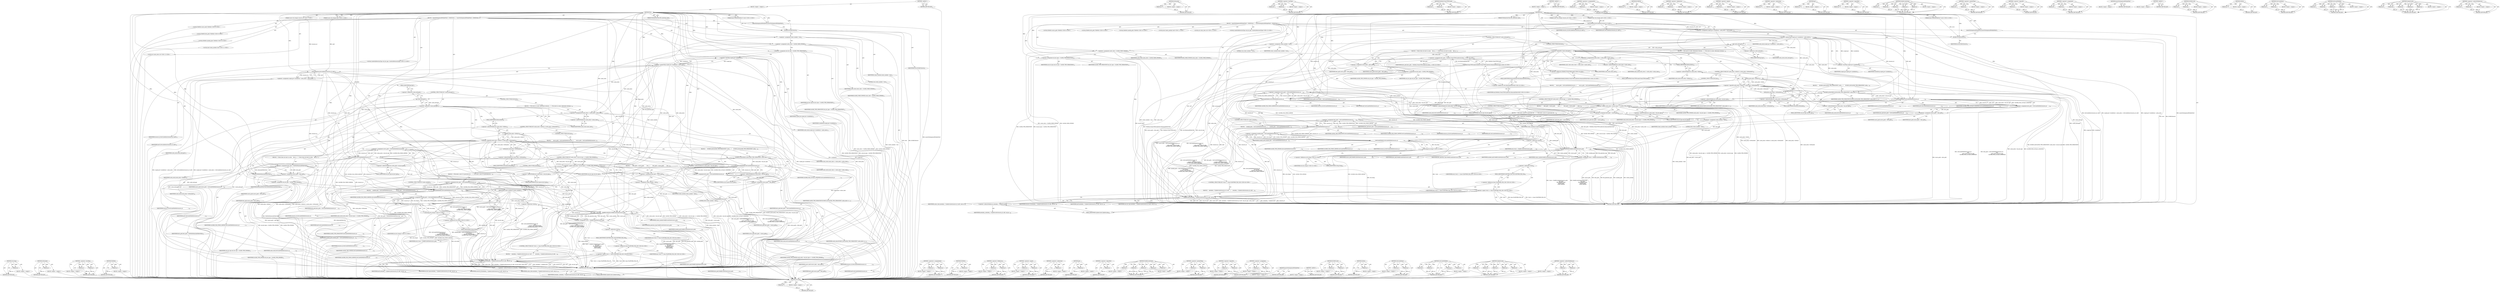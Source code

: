 digraph "&lt;operator&gt;.indirectFieldAccess" {
vulnerable_285 [label=<(METHOD,std.string)>];
vulnerable_286 [label=<(PARAM,p1)>];
vulnerable_287 [label=<(BLOCK,&lt;empty&gt;,&lt;empty&gt;)>];
vulnerable_288 [label=<(METHOD_RETURN,ANY)>];
vulnerable_264 [label=<(METHOD,IsMounted)>];
vulnerable_265 [label=<(PARAM,p1)>];
vulnerable_266 [label=<(BLOCK,&lt;empty&gt;,&lt;empty&gt;)>];
vulnerable_267 [label=<(METHOD_RETURN,ANY)>];
vulnerable_217 [label=<(METHOD,&lt;operator&gt;.lessThan)>];
vulnerable_218 [label=<(PARAM,p1)>];
vulnerable_219 [label=<(PARAM,p2)>];
vulnerable_220 [label=<(BLOCK,&lt;empty&gt;,&lt;empty&gt;)>];
vulnerable_221 [label=<(METHOD_RETURN,ANY)>];
vulnerable_240 [label=<(METHOD,FilePath.FromUTF8Unsafe)>];
vulnerable_241 [label=<(PARAM,p1)>];
vulnerable_242 [label=<(PARAM,p2)>];
vulnerable_243 [label=<(BLOCK,&lt;empty&gt;,&lt;empty&gt;)>];
vulnerable_244 [label=<(METHOD_RETURN,ANY)>];
vulnerable_6 [label=<(METHOD,&lt;global&gt;)<SUB>1</SUB>>];
vulnerable_7 [label=<(BLOCK,&lt;empty&gt;,&lt;empty&gt;)<SUB>1</SUB>>];
vulnerable_8 [label=<(METHOD,Pin)<SUB>1</SUB>>];
vulnerable_9 [label="<(PARAM,const std::string&amp; resource_id)<SUB>1</SUB>>"];
vulnerable_10 [label="<(PARAM,const std::string&amp; md5)<SUB>2</SUB>>"];
vulnerable_11 [label=<(PARAM,FileOperationType file_operation_type)<SUB>3</SUB>>];
vulnerable_12 [label="<(PARAM,base::PlatformFileError* error)<SUB>4</SUB>>"];
vulnerable_13 [label=<(BLOCK,{
  AssertOnSequencedWorkerPool();
  DCHECK(err...,{
  AssertOnSequencedWorkerPool();
  DCHECK(err...)<SUB>4</SUB>>];
vulnerable_14 [label=<(AssertOnSequencedWorkerPool,AssertOnSequencedWorkerPool())<SUB>5</SUB>>];
vulnerable_15 [label=<(DCHECK,DCHECK(error))<SUB>6</SUB>>];
vulnerable_16 [label=<(IDENTIFIER,error,DCHECK(error))<SUB>6</SUB>>];
vulnerable_17 [label="<(LOCAL,FilePath source_path: FilePath)<SUB>8</SUB>>"];
vulnerable_18 [label="<(LOCAL,FilePath dest_path: FilePath)<SUB>9</SUB>>"];
vulnerable_19 [label="<(LOCAL,FilePath symlink_path: FilePath)<SUB>10</SUB>>"];
vulnerable_20 [label="<(LOCAL,bool create_symlink: bool)<SUB>11</SUB>>"];
vulnerable_21 [label=<(&lt;operator&gt;.assignment,create_symlink = true)<SUB>11</SUB>>];
vulnerable_22 [label=<(IDENTIFIER,create_symlink,create_symlink = true)<SUB>11</SUB>>];
vulnerable_23 [label=<(LITERAL,true,create_symlink = true)<SUB>11</SUB>>];
vulnerable_24 [label="<(LOCAL,int cache_state: int)<SUB>12</SUB>>"];
vulnerable_25 [label=<(&lt;operator&gt;.assignment,cache_state = CACHE_STATE_PINNED)<SUB>12</SUB>>];
vulnerable_26 [label=<(IDENTIFIER,cache_state,cache_state = CACHE_STATE_PINNED)<SUB>12</SUB>>];
vulnerable_27 [label=<(IDENTIFIER,CACHE_STATE_PINNED,cache_state = CACHE_STATE_PINNED)<SUB>12</SUB>>];
vulnerable_28 [label="<(LOCAL,CacheSubDirectoryType sub_dir_type: CacheSubDirectoryType)<SUB>13</SUB>>"];
vulnerable_29 [label=<(&lt;operator&gt;.assignment,sub_dir_type = CACHE_TYPE_PERSISTENT)<SUB>13</SUB>>];
vulnerable_30 [label=<(IDENTIFIER,sub_dir_type,sub_dir_type = CACHE_TYPE_PERSISTENT)<SUB>13</SUB>>];
vulnerable_31 [label=<(IDENTIFIER,CACHE_TYPE_PERSISTENT,sub_dir_type = CACHE_TYPE_PERSISTENT)<SUB>13</SUB>>];
vulnerable_32 [label=<(&lt;operator&gt;.assignment,scoped_ptr&lt;CacheEntry&gt; cache_entry = GetCacheEn...)<SUB>15</SUB>>];
vulnerable_33 [label=<(&lt;operator&gt;.greaterThan,scoped_ptr&lt;CacheEntry&gt; cache_entry)<SUB>15</SUB>>];
vulnerable_34 [label=<(&lt;operator&gt;.lessThan,scoped_ptr&lt;CacheEntry)<SUB>15</SUB>>];
vulnerable_35 [label=<(IDENTIFIER,scoped_ptr,scoped_ptr&lt;CacheEntry)<SUB>15</SUB>>];
vulnerable_36 [label=<(IDENTIFIER,CacheEntry,scoped_ptr&lt;CacheEntry)<SUB>15</SUB>>];
vulnerable_37 [label=<(IDENTIFIER,cache_entry,scoped_ptr&lt;CacheEntry&gt; cache_entry)<SUB>15</SUB>>];
vulnerable_38 [label=<(GetCacheEntry,GetCacheEntry(resource_id, md5))<SUB>15</SUB>>];
vulnerable_39 [label=<(IDENTIFIER,resource_id,GetCacheEntry(resource_id, md5))<SUB>15</SUB>>];
vulnerable_40 [label=<(IDENTIFIER,md5,GetCacheEntry(resource_id, md5))<SUB>15</SUB>>];
vulnerable_41 [label=<(CONTROL_STRUCTURE,IF,if (!cache_entry.get()))<SUB>17</SUB>>];
vulnerable_42 [label=<(&lt;operator&gt;.logicalNot,!cache_entry.get())<SUB>17</SUB>>];
vulnerable_43 [label=<(get,cache_entry.get())<SUB>17</SUB>>];
vulnerable_44 [label=<(&lt;operator&gt;.fieldAccess,cache_entry.get)<SUB>17</SUB>>];
vulnerable_45 [label=<(IDENTIFIER,cache_entry,cache_entry.get())<SUB>17</SUB>>];
vulnerable_46 [label=<(FIELD_IDENTIFIER,get,get)<SUB>17</SUB>>];
vulnerable_47 [label=<(BLOCK,{  // Entry does not exist in cache.
    dest_p...,{  // Entry does not exist in cache.
    dest_p...)<SUB>17</SUB>>];
vulnerable_48 [label="<(&lt;operator&gt;.assignment,dest_path = FilePath::FromUTF8Unsafe(util::kSym...)<SUB>18</SUB>>"];
vulnerable_49 [label="<(IDENTIFIER,dest_path,dest_path = FilePath::FromUTF8Unsafe(util::kSym...)<SUB>18</SUB>>"];
vulnerable_50 [label="<(FilePath.FromUTF8Unsafe,FilePath::FromUTF8Unsafe(util::kSymLinkToDevNull))<SUB>18</SUB>>"];
vulnerable_51 [label="<(&lt;operator&gt;.fieldAccess,FilePath::FromUTF8Unsafe)<SUB>18</SUB>>"];
vulnerable_52 [label="<(IDENTIFIER,FilePath,FilePath::FromUTF8Unsafe(util::kSymLinkToDevNull))<SUB>18</SUB>>"];
vulnerable_53 [label=<(FIELD_IDENTIFIER,FromUTF8Unsafe,FromUTF8Unsafe)<SUB>18</SUB>>];
vulnerable_54 [label="<(&lt;operator&gt;.fieldAccess,util::kSymLinkToDevNull)<SUB>18</SUB>>"];
vulnerable_55 [label="<(IDENTIFIER,util,FilePath::FromUTF8Unsafe(util::kSymLinkToDevNull))<SUB>18</SUB>>"];
vulnerable_56 [label=<(FIELD_IDENTIFIER,kSymLinkToDevNull,kSymLinkToDevNull)<SUB>18</SUB>>];
vulnerable_57 [label=<(&lt;operator&gt;.assignment,source_path = dest_path)<SUB>19</SUB>>];
vulnerable_58 [label=<(IDENTIFIER,source_path,source_path = dest_path)<SUB>19</SUB>>];
vulnerable_59 [label=<(IDENTIFIER,dest_path,source_path = dest_path)<SUB>19</SUB>>];
vulnerable_60 [label=<(&lt;operator&gt;.assignment,sub_dir_type = CACHE_TYPE_PINNED)<SUB>21</SUB>>];
vulnerable_61 [label=<(IDENTIFIER,sub_dir_type,sub_dir_type = CACHE_TYPE_PINNED)<SUB>21</SUB>>];
vulnerable_62 [label=<(IDENTIFIER,CACHE_TYPE_PINNED,sub_dir_type = CACHE_TYPE_PINNED)<SUB>21</SUB>>];
vulnerable_63 [label=<(CONTROL_STRUCTURE,ELSE,else)<SUB>22</SUB>>];
vulnerable_64 [label=<(BLOCK,{  // File exists in cache, determines destinat...,{  // File exists in cache, determines destinat...)<SUB>22</SUB>>];
vulnerable_65 [label=<(&lt;operators&gt;.assignmentOr,cache_state |= cache_entry-&gt;cache_state)<SUB>23</SUB>>];
vulnerable_66 [label=<(IDENTIFIER,cache_state,cache_state |= cache_entry-&gt;cache_state)<SUB>23</SUB>>];
vulnerable_67 [label=<(&lt;operator&gt;.indirectFieldAccess,cache_entry-&gt;cache_state)<SUB>23</SUB>>];
vulnerable_68 [label=<(IDENTIFIER,cache_entry,cache_state |= cache_entry-&gt;cache_state)<SUB>23</SUB>>];
vulnerable_69 [label=<(FIELD_IDENTIFIER,cache_state,cache_state)<SUB>23</SUB>>];
vulnerable_70 [label=<(CONTROL_STRUCTURE,IF,if (cache_entry-&gt;IsDirty() || cache_entry-&gt;IsMounted()))<SUB>26</SUB>>];
vulnerable_71 [label=<(&lt;operator&gt;.logicalOr,cache_entry-&gt;IsDirty() || cache_entry-&gt;IsMounted())<SUB>26</SUB>>];
vulnerable_72 [label=<(IsDirty,cache_entry-&gt;IsDirty())<SUB>26</SUB>>];
vulnerable_73 [label=<(&lt;operator&gt;.indirectFieldAccess,cache_entry-&gt;IsDirty)<SUB>26</SUB>>];
vulnerable_74 [label=<(IDENTIFIER,cache_entry,cache_entry-&gt;IsDirty())<SUB>26</SUB>>];
vulnerable_75 [label=<(FIELD_IDENTIFIER,IsDirty,IsDirty)<SUB>26</SUB>>];
vulnerable_76 [label=<(IsMounted,cache_entry-&gt;IsMounted())<SUB>26</SUB>>];
vulnerable_77 [label=<(&lt;operator&gt;.indirectFieldAccess,cache_entry-&gt;IsMounted)<SUB>26</SUB>>];
vulnerable_78 [label=<(IDENTIFIER,cache_entry,cache_entry-&gt;IsMounted())<SUB>26</SUB>>];
vulnerable_79 [label=<(FIELD_IDENTIFIER,IsMounted,IsMounted)<SUB>26</SUB>>];
vulnerable_80 [label=<(BLOCK,{
      DCHECK_EQ(CACHE_TYPE_PERSISTENT, cache_...,{
      DCHECK_EQ(CACHE_TYPE_PERSISTENT, cache_...)<SUB>26</SUB>>];
vulnerable_81 [label=<(DCHECK_EQ,DCHECK_EQ(CACHE_TYPE_PERSISTENT, cache_entry-&gt;s...)<SUB>27</SUB>>];
vulnerable_82 [label=<(IDENTIFIER,CACHE_TYPE_PERSISTENT,DCHECK_EQ(CACHE_TYPE_PERSISTENT, cache_entry-&gt;s...)<SUB>27</SUB>>];
vulnerable_83 [label=<(&lt;operator&gt;.indirectFieldAccess,cache_entry-&gt;sub_dir_type)<SUB>27</SUB>>];
vulnerable_84 [label=<(IDENTIFIER,cache_entry,DCHECK_EQ(CACHE_TYPE_PERSISTENT, cache_entry-&gt;s...)<SUB>27</SUB>>];
vulnerable_85 [label=<(FIELD_IDENTIFIER,sub_dir_type,sub_dir_type)<SUB>27</SUB>>];
vulnerable_86 [label=<(&lt;operator&gt;.assignment,dest_path = GetCacheFilePath(resource_id,
     ...)<SUB>28</SUB>>];
vulnerable_87 [label=<(IDENTIFIER,dest_path,dest_path = GetCacheFilePath(resource_id,
     ...)<SUB>28</SUB>>];
vulnerable_88 [label=<(GetCacheFilePath,GetCacheFilePath(resource_id,
                 ...)<SUB>28</SUB>>];
vulnerable_89 [label=<(IDENTIFIER,resource_id,GetCacheFilePath(resource_id,
                 ...)<SUB>28</SUB>>];
vulnerable_90 [label=<(IDENTIFIER,md5,GetCacheFilePath(resource_id,
                 ...)<SUB>29</SUB>>];
vulnerable_91 [label=<(&lt;operator&gt;.indirectFieldAccess,cache_entry-&gt;sub_dir_type)<SUB>30</SUB>>];
vulnerable_92 [label=<(IDENTIFIER,cache_entry,GetCacheFilePath(resource_id,
                 ...)<SUB>30</SUB>>];
vulnerable_93 [label=<(FIELD_IDENTIFIER,sub_dir_type,sub_dir_type)<SUB>30</SUB>>];
vulnerable_94 [label=<(IDENTIFIER,CACHED_FILE_LOCALLY_MODIFIED,GetCacheFilePath(resource_id,
                 ...)<SUB>31</SUB>>];
vulnerable_95 [label=<(&lt;operator&gt;.assignment,source_path = dest_path)<SUB>32</SUB>>];
vulnerable_96 [label=<(IDENTIFIER,source_path,source_path = dest_path)<SUB>32</SUB>>];
vulnerable_97 [label=<(IDENTIFIER,dest_path,source_path = dest_path)<SUB>32</SUB>>];
vulnerable_98 [label=<(CONTROL_STRUCTURE,ELSE,else)<SUB>33</SUB>>];
vulnerable_99 [label=<(BLOCK,{
      source_path = GetCacheFilePath(resource...,{
      source_path = GetCacheFilePath(resource...)<SUB>33</SUB>>];
vulnerable_100 [label=<(&lt;operator&gt;.assignment,source_path = GetCacheFilePath(resource_id,
   ...)<SUB>34</SUB>>];
vulnerable_101 [label=<(IDENTIFIER,source_path,source_path = GetCacheFilePath(resource_id,
   ...)<SUB>34</SUB>>];
vulnerable_102 [label=<(GetCacheFilePath,GetCacheFilePath(resource_id,
                 ...)<SUB>34</SUB>>];
vulnerable_103 [label=<(IDENTIFIER,resource_id,GetCacheFilePath(resource_id,
                 ...)<SUB>34</SUB>>];
vulnerable_104 [label=<(IDENTIFIER,md5,GetCacheFilePath(resource_id,
                 ...)<SUB>35</SUB>>];
vulnerable_105 [label=<(&lt;operator&gt;.indirectFieldAccess,cache_entry-&gt;sub_dir_type)<SUB>36</SUB>>];
vulnerable_106 [label=<(IDENTIFIER,cache_entry,GetCacheFilePath(resource_id,
                 ...)<SUB>36</SUB>>];
vulnerable_107 [label=<(FIELD_IDENTIFIER,sub_dir_type,sub_dir_type)<SUB>36</SUB>>];
vulnerable_108 [label=<(IDENTIFIER,CACHED_FILE_FROM_SERVER,GetCacheFilePath(resource_id,
                 ...)<SUB>37</SUB>>];
vulnerable_109 [label=<(CONTROL_STRUCTURE,IF,if (cache_entry-&gt;sub_dir_type == CACHE_TYPE_PINNED))<SUB>39</SUB>>];
vulnerable_110 [label=<(&lt;operator&gt;.equals,cache_entry-&gt;sub_dir_type == CACHE_TYPE_PINNED)<SUB>39</SUB>>];
vulnerable_111 [label=<(&lt;operator&gt;.indirectFieldAccess,cache_entry-&gt;sub_dir_type)<SUB>39</SUB>>];
vulnerable_112 [label=<(IDENTIFIER,cache_entry,cache_entry-&gt;sub_dir_type == CACHE_TYPE_PINNED)<SUB>39</SUB>>];
vulnerable_113 [label=<(FIELD_IDENTIFIER,sub_dir_type,sub_dir_type)<SUB>39</SUB>>];
vulnerable_114 [label=<(IDENTIFIER,CACHE_TYPE_PINNED,cache_entry-&gt;sub_dir_type == CACHE_TYPE_PINNED)<SUB>39</SUB>>];
vulnerable_115 [label=<(BLOCK,{
        dest_path = source_path;
        crea...,{
        dest_path = source_path;
        crea...)<SUB>39</SUB>>];
vulnerable_116 [label=<(&lt;operator&gt;.assignment,dest_path = source_path)<SUB>40</SUB>>];
vulnerable_117 [label=<(IDENTIFIER,dest_path,dest_path = source_path)<SUB>40</SUB>>];
vulnerable_118 [label=<(IDENTIFIER,source_path,dest_path = source_path)<SUB>40</SUB>>];
vulnerable_119 [label=<(&lt;operator&gt;.assignment,create_symlink = false)<SUB>41</SUB>>];
vulnerable_120 [label=<(IDENTIFIER,create_symlink,create_symlink = false)<SUB>41</SUB>>];
vulnerable_121 [label=<(LITERAL,false,create_symlink = false)<SUB>41</SUB>>];
vulnerable_122 [label=<(CONTROL_STRUCTURE,ELSE,else)<SUB>42</SUB>>];
vulnerable_123 [label=<(BLOCK,{  // File exists, move it to persistent dir.
 ...,{  // File exists, move it to persistent dir.
 ...)<SUB>42</SUB>>];
vulnerable_124 [label=<(&lt;operator&gt;.assignment,dest_path = GetCacheFilePath(resource_id,
     ...)<SUB>43</SUB>>];
vulnerable_125 [label=<(IDENTIFIER,dest_path,dest_path = GetCacheFilePath(resource_id,
     ...)<SUB>43</SUB>>];
vulnerable_126 [label=<(GetCacheFilePath,GetCacheFilePath(resource_id,
                 ...)<SUB>43</SUB>>];
vulnerable_127 [label=<(IDENTIFIER,resource_id,GetCacheFilePath(resource_id,
                 ...)<SUB>43</SUB>>];
vulnerable_128 [label=<(IDENTIFIER,md5,GetCacheFilePath(resource_id,
                 ...)<SUB>44</SUB>>];
vulnerable_129 [label=<(IDENTIFIER,CACHE_TYPE_PERSISTENT,GetCacheFilePath(resource_id,
                 ...)<SUB>45</SUB>>];
vulnerable_130 [label=<(IDENTIFIER,CACHED_FILE_FROM_SERVER,GetCacheFilePath(resource_id,
                 ...)<SUB>46</SUB>>];
vulnerable_131 [label=<(CONTROL_STRUCTURE,IF,if (create_symlink))<SUB>51</SUB>>];
vulnerable_132 [label=<(IDENTIFIER,create_symlink,if (create_symlink))<SUB>51</SUB>>];
vulnerable_133 [label=<(BLOCK,{
    symlink_path = GetCacheFilePath(resource_...,{
    symlink_path = GetCacheFilePath(resource_...)<SUB>51</SUB>>];
vulnerable_134 [label=<(&lt;operator&gt;.assignment,symlink_path = GetCacheFilePath(resource_id,
  ...)<SUB>52</SUB>>];
vulnerable_135 [label=<(IDENTIFIER,symlink_path,symlink_path = GetCacheFilePath(resource_id,
  ...)<SUB>52</SUB>>];
vulnerable_136 [label=<(GetCacheFilePath,GetCacheFilePath(resource_id,
                 ...)<SUB>52</SUB>>];
vulnerable_137 [label=<(IDENTIFIER,resource_id,GetCacheFilePath(resource_id,
                 ...)<SUB>52</SUB>>];
vulnerable_138 [label="<(std.string,std::string())<SUB>53</SUB>>"];
vulnerable_139 [label="<(&lt;operator&gt;.fieldAccess,std::string)<SUB>53</SUB>>"];
vulnerable_140 [label="<(IDENTIFIER,std,std::string())<SUB>53</SUB>>"];
vulnerable_141 [label=<(FIELD_IDENTIFIER,string,string)<SUB>53</SUB>>];
vulnerable_142 [label=<(IDENTIFIER,CACHE_TYPE_PINNED,GetCacheFilePath(resource_id,
                 ...)<SUB>54</SUB>>];
vulnerable_143 [label=<(IDENTIFIER,CACHED_FILE_FROM_SERVER,GetCacheFilePath(resource_id,
                 ...)<SUB>55</SUB>>];
vulnerable_144 [label=<(&lt;operator&gt;.assignment,*error = ModifyCacheState(source_path,
        ...)<SUB>58</SUB>>];
vulnerable_145 [label=<(&lt;operator&gt;.indirection,*error)<SUB>58</SUB>>];
vulnerable_146 [label=<(IDENTIFIER,error,*error = ModifyCacheState(source_path,
        ...)<SUB>58</SUB>>];
vulnerable_147 [label=<(ModifyCacheState,ModifyCacheState(source_path,
                 ...)<SUB>58</SUB>>];
vulnerable_148 [label=<(IDENTIFIER,source_path,ModifyCacheState(source_path,
                 ...)<SUB>58</SUB>>];
vulnerable_149 [label=<(IDENTIFIER,dest_path,ModifyCacheState(source_path,
                 ...)<SUB>59</SUB>>];
vulnerable_150 [label=<(IDENTIFIER,file_operation_type,ModifyCacheState(source_path,
                 ...)<SUB>60</SUB>>];
vulnerable_151 [label=<(IDENTIFIER,symlink_path,ModifyCacheState(source_path,
                 ...)<SUB>61</SUB>>];
vulnerable_152 [label=<(IDENTIFIER,create_symlink,ModifyCacheState(source_path,
                 ...)<SUB>62</SUB>>];
vulnerable_153 [label="<(CONTROL_STRUCTURE,IF,if (*error == base::PLATFORM_FILE_OK))<SUB>64</SUB>>"];
vulnerable_154 [label="<(&lt;operator&gt;.equals,*error == base::PLATFORM_FILE_OK)<SUB>64</SUB>>"];
vulnerable_155 [label=<(&lt;operator&gt;.indirection,*error)<SUB>64</SUB>>];
vulnerable_156 [label="<(IDENTIFIER,error,*error == base::PLATFORM_FILE_OK)<SUB>64</SUB>>"];
vulnerable_157 [label="<(&lt;operator&gt;.fieldAccess,base::PLATFORM_FILE_OK)<SUB>64</SUB>>"];
vulnerable_158 [label="<(IDENTIFIER,base,*error == base::PLATFORM_FILE_OK)<SUB>64</SUB>>"];
vulnerable_159 [label=<(FIELD_IDENTIFIER,PLATFORM_FILE_OK,PLATFORM_FILE_OK)<SUB>64</SUB>>];
vulnerable_160 [label=<(BLOCK,{
    metadata_-&gt;UpdateCache(resource_id, md5, ...,{
    metadata_-&gt;UpdateCache(resource_id, md5, ...)<SUB>64</SUB>>];
vulnerable_161 [label=<(UpdateCache,metadata_-&gt;UpdateCache(resource_id, md5, sub_di...)<SUB>65</SUB>>];
vulnerable_162 [label=<(&lt;operator&gt;.indirectFieldAccess,metadata_-&gt;UpdateCache)<SUB>65</SUB>>];
vulnerable_163 [label=<(IDENTIFIER,metadata_,metadata_-&gt;UpdateCache(resource_id, md5, sub_di...)<SUB>65</SUB>>];
vulnerable_164 [label=<(FIELD_IDENTIFIER,UpdateCache,UpdateCache)<SUB>65</SUB>>];
vulnerable_165 [label=<(IDENTIFIER,resource_id,metadata_-&gt;UpdateCache(resource_id, md5, sub_di...)<SUB>65</SUB>>];
vulnerable_166 [label=<(IDENTIFIER,md5,metadata_-&gt;UpdateCache(resource_id, md5, sub_di...)<SUB>65</SUB>>];
vulnerable_167 [label=<(IDENTIFIER,sub_dir_type,metadata_-&gt;UpdateCache(resource_id, md5, sub_di...)<SUB>65</SUB>>];
vulnerable_168 [label=<(IDENTIFIER,cache_state,metadata_-&gt;UpdateCache(resource_id, md5, sub_di...)<SUB>65</SUB>>];
vulnerable_169 [label=<(METHOD_RETURN,void)<SUB>1</SUB>>];
vulnerable_171 [label=<(METHOD_RETURN,ANY)<SUB>1</SUB>>];
vulnerable_245 [label=<(METHOD,&lt;operators&gt;.assignmentOr)>];
vulnerable_246 [label=<(PARAM,p1)>];
vulnerable_247 [label=<(PARAM,p2)>];
vulnerable_248 [label=<(BLOCK,&lt;empty&gt;,&lt;empty&gt;)>];
vulnerable_249 [label=<(METHOD_RETURN,ANY)>];
vulnerable_203 [label=<(METHOD,DCHECK)>];
vulnerable_204 [label=<(PARAM,p1)>];
vulnerable_205 [label=<(BLOCK,&lt;empty&gt;,&lt;empty&gt;)>];
vulnerable_206 [label=<(METHOD_RETURN,ANY)>];
vulnerable_235 [label=<(METHOD,&lt;operator&gt;.fieldAccess)>];
vulnerable_236 [label=<(PARAM,p1)>];
vulnerable_237 [label=<(PARAM,p2)>];
vulnerable_238 [label=<(BLOCK,&lt;empty&gt;,&lt;empty&gt;)>];
vulnerable_239 [label=<(METHOD_RETURN,ANY)>];
vulnerable_280 [label=<(METHOD,&lt;operator&gt;.equals)>];
vulnerable_281 [label=<(PARAM,p1)>];
vulnerable_282 [label=<(PARAM,p2)>];
vulnerable_283 [label=<(BLOCK,&lt;empty&gt;,&lt;empty&gt;)>];
vulnerable_284 [label=<(METHOD_RETURN,ANY)>];
vulnerable_289 [label=<(METHOD,&lt;operator&gt;.indirection)>];
vulnerable_290 [label=<(PARAM,p1)>];
vulnerable_291 [label=<(BLOCK,&lt;empty&gt;,&lt;empty&gt;)>];
vulnerable_292 [label=<(METHOD_RETURN,ANY)>];
vulnerable_231 [label=<(METHOD,get)>];
vulnerable_232 [label=<(PARAM,p1)>];
vulnerable_233 [label=<(BLOCK,&lt;empty&gt;,&lt;empty&gt;)>];
vulnerable_234 [label=<(METHOD_RETURN,ANY)>];
vulnerable_227 [label=<(METHOD,&lt;operator&gt;.logicalNot)>];
vulnerable_228 [label=<(PARAM,p1)>];
vulnerable_229 [label=<(BLOCK,&lt;empty&gt;,&lt;empty&gt;)>];
vulnerable_230 [label=<(METHOD_RETURN,ANY)>];
vulnerable_293 [label=<(METHOD,ModifyCacheState)>];
vulnerable_294 [label=<(PARAM,p1)>];
vulnerable_295 [label=<(PARAM,p2)>];
vulnerable_296 [label=<(PARAM,p3)>];
vulnerable_297 [label=<(PARAM,p4)>];
vulnerable_298 [label=<(PARAM,p5)>];
vulnerable_299 [label=<(BLOCK,&lt;empty&gt;,&lt;empty&gt;)>];
vulnerable_300 [label=<(METHOD_RETURN,ANY)>];
vulnerable_212 [label=<(METHOD,&lt;operator&gt;.greaterThan)>];
vulnerable_213 [label=<(PARAM,p1)>];
vulnerable_214 [label=<(PARAM,p2)>];
vulnerable_215 [label=<(BLOCK,&lt;empty&gt;,&lt;empty&gt;)>];
vulnerable_216 [label=<(METHOD_RETURN,ANY)>];
vulnerable_255 [label=<(METHOD,&lt;operator&gt;.logicalOr)>];
vulnerable_256 [label=<(PARAM,p1)>];
vulnerable_257 [label=<(PARAM,p2)>];
vulnerable_258 [label=<(BLOCK,&lt;empty&gt;,&lt;empty&gt;)>];
vulnerable_259 [label=<(METHOD_RETURN,ANY)>];
vulnerable_207 [label=<(METHOD,&lt;operator&gt;.assignment)>];
vulnerable_208 [label=<(PARAM,p1)>];
vulnerable_209 [label=<(PARAM,p2)>];
vulnerable_210 [label=<(BLOCK,&lt;empty&gt;,&lt;empty&gt;)>];
vulnerable_211 [label=<(METHOD_RETURN,ANY)>];
vulnerable_200 [label=<(METHOD,AssertOnSequencedWorkerPool)>];
vulnerable_201 [label=<(BLOCK,&lt;empty&gt;,&lt;empty&gt;)>];
vulnerable_202 [label=<(METHOD_RETURN,ANY)>];
vulnerable_194 [label=<(METHOD,&lt;global&gt;)<SUB>1</SUB>>];
vulnerable_195 [label=<(BLOCK,&lt;empty&gt;,&lt;empty&gt;)>];
vulnerable_196 [label=<(METHOD_RETURN,ANY)>];
vulnerable_268 [label=<(METHOD,DCHECK_EQ)>];
vulnerable_269 [label=<(PARAM,p1)>];
vulnerable_270 [label=<(PARAM,p2)>];
vulnerable_271 [label=<(BLOCK,&lt;empty&gt;,&lt;empty&gt;)>];
vulnerable_272 [label=<(METHOD_RETURN,ANY)>];
vulnerable_260 [label=<(METHOD,IsDirty)>];
vulnerable_261 [label=<(PARAM,p1)>];
vulnerable_262 [label=<(BLOCK,&lt;empty&gt;,&lt;empty&gt;)>];
vulnerable_263 [label=<(METHOD_RETURN,ANY)>];
vulnerable_222 [label=<(METHOD,GetCacheEntry)>];
vulnerable_223 [label=<(PARAM,p1)>];
vulnerable_224 [label=<(PARAM,p2)>];
vulnerable_225 [label=<(BLOCK,&lt;empty&gt;,&lt;empty&gt;)>];
vulnerable_226 [label=<(METHOD_RETURN,ANY)>];
vulnerable_273 [label=<(METHOD,GetCacheFilePath)>];
vulnerable_274 [label=<(PARAM,p1)>];
vulnerable_275 [label=<(PARAM,p2)>];
vulnerable_276 [label=<(PARAM,p3)>];
vulnerable_277 [label=<(PARAM,p4)>];
vulnerable_278 [label=<(BLOCK,&lt;empty&gt;,&lt;empty&gt;)>];
vulnerable_279 [label=<(METHOD_RETURN,ANY)>];
vulnerable_301 [label=<(METHOD,UpdateCache)>];
vulnerable_302 [label=<(PARAM,p1)>];
vulnerable_303 [label=<(PARAM,p2)>];
vulnerable_304 [label=<(PARAM,p3)>];
vulnerable_305 [label=<(PARAM,p4)>];
vulnerable_306 [label=<(PARAM,p5)>];
vulnerable_307 [label=<(BLOCK,&lt;empty&gt;,&lt;empty&gt;)>];
vulnerable_308 [label=<(METHOD_RETURN,ANY)>];
vulnerable_250 [label=<(METHOD,&lt;operator&gt;.indirectFieldAccess)>];
vulnerable_251 [label=<(PARAM,p1)>];
vulnerable_252 [label=<(PARAM,p2)>];
vulnerable_253 [label=<(BLOCK,&lt;empty&gt;,&lt;empty&gt;)>];
vulnerable_254 [label=<(METHOD_RETURN,ANY)>];
fixed_279 [label=<(METHOD,std.string)>];
fixed_280 [label=<(PARAM,p1)>];
fixed_281 [label=<(BLOCK,&lt;empty&gt;,&lt;empty&gt;)>];
fixed_282 [label=<(METHOD_RETURN,ANY)>];
fixed_258 [label=<(METHOD,IsMounted)>];
fixed_259 [label=<(PARAM,p1)>];
fixed_260 [label=<(BLOCK,&lt;empty&gt;,&lt;empty&gt;)>];
fixed_261 [label=<(METHOD_RETURN,ANY)>];
fixed_212 [label=<(METHOD,&lt;operator&gt;.lessThan)>];
fixed_213 [label=<(PARAM,p1)>];
fixed_214 [label=<(PARAM,p2)>];
fixed_215 [label=<(BLOCK,&lt;empty&gt;,&lt;empty&gt;)>];
fixed_216 [label=<(METHOD_RETURN,ANY)>];
fixed_235 [label=<(METHOD,FilePath)>];
fixed_236 [label=<(PARAM,p1)>];
fixed_237 [label=<(BLOCK,&lt;empty&gt;,&lt;empty&gt;)>];
fixed_238 [label=<(METHOD_RETURN,ANY)>];
fixed_6 [label=<(METHOD,&lt;global&gt;)<SUB>1</SUB>>];
fixed_7 [label=<(BLOCK,&lt;empty&gt;,&lt;empty&gt;)<SUB>1</SUB>>];
fixed_8 [label=<(METHOD,Pin)<SUB>1</SUB>>];
fixed_9 [label="<(PARAM,const std::string&amp; resource_id)<SUB>1</SUB>>"];
fixed_10 [label="<(PARAM,const std::string&amp; md5)<SUB>2</SUB>>"];
fixed_11 [label=<(PARAM,FileOperationType file_operation_type)<SUB>3</SUB>>];
fixed_12 [label="<(PARAM,base::PlatformFileError* error)<SUB>4</SUB>>"];
fixed_13 [label=<(BLOCK,{
  AssertOnSequencedWorkerPool();
  DCHECK(err...,{
  AssertOnSequencedWorkerPool();
  DCHECK(err...)<SUB>4</SUB>>];
fixed_14 [label=<(AssertOnSequencedWorkerPool,AssertOnSequencedWorkerPool())<SUB>5</SUB>>];
fixed_15 [label=<(DCHECK,DCHECK(error))<SUB>6</SUB>>];
fixed_16 [label=<(IDENTIFIER,error,DCHECK(error))<SUB>6</SUB>>];
fixed_17 [label="<(LOCAL,FilePath source_path: FilePath)<SUB>8</SUB>>"];
fixed_18 [label="<(LOCAL,FilePath dest_path: FilePath)<SUB>9</SUB>>"];
fixed_19 [label="<(LOCAL,FilePath symlink_path: FilePath)<SUB>10</SUB>>"];
fixed_20 [label="<(LOCAL,bool create_symlink: bool)<SUB>11</SUB>>"];
fixed_21 [label=<(&lt;operator&gt;.assignment,create_symlink = true)<SUB>11</SUB>>];
fixed_22 [label=<(IDENTIFIER,create_symlink,create_symlink = true)<SUB>11</SUB>>];
fixed_23 [label=<(LITERAL,true,create_symlink = true)<SUB>11</SUB>>];
fixed_24 [label="<(LOCAL,int cache_state: int)<SUB>12</SUB>>"];
fixed_25 [label=<(&lt;operator&gt;.assignment,cache_state = CACHE_STATE_PINNED)<SUB>12</SUB>>];
fixed_26 [label=<(IDENTIFIER,cache_state,cache_state = CACHE_STATE_PINNED)<SUB>12</SUB>>];
fixed_27 [label=<(IDENTIFIER,CACHE_STATE_PINNED,cache_state = CACHE_STATE_PINNED)<SUB>12</SUB>>];
fixed_28 [label="<(LOCAL,CacheSubDirectoryType sub_dir_type: CacheSubDirectoryType)<SUB>13</SUB>>"];
fixed_29 [label=<(&lt;operator&gt;.assignment,sub_dir_type = CACHE_TYPE_PERSISTENT)<SUB>13</SUB>>];
fixed_30 [label=<(IDENTIFIER,sub_dir_type,sub_dir_type = CACHE_TYPE_PERSISTENT)<SUB>13</SUB>>];
fixed_31 [label=<(IDENTIFIER,CACHE_TYPE_PERSISTENT,sub_dir_type = CACHE_TYPE_PERSISTENT)<SUB>13</SUB>>];
fixed_32 [label=<(&lt;operator&gt;.assignment,scoped_ptr&lt;CacheEntry&gt; cache_entry = GetCacheEn...)<SUB>15</SUB>>];
fixed_33 [label=<(&lt;operator&gt;.greaterThan,scoped_ptr&lt;CacheEntry&gt; cache_entry)<SUB>15</SUB>>];
fixed_34 [label=<(&lt;operator&gt;.lessThan,scoped_ptr&lt;CacheEntry)<SUB>15</SUB>>];
fixed_35 [label=<(IDENTIFIER,scoped_ptr,scoped_ptr&lt;CacheEntry)<SUB>15</SUB>>];
fixed_36 [label=<(IDENTIFIER,CacheEntry,scoped_ptr&lt;CacheEntry)<SUB>15</SUB>>];
fixed_37 [label=<(IDENTIFIER,cache_entry,scoped_ptr&lt;CacheEntry&gt; cache_entry)<SUB>15</SUB>>];
fixed_38 [label=<(GetCacheEntry,GetCacheEntry(resource_id, md5))<SUB>15</SUB>>];
fixed_39 [label=<(IDENTIFIER,resource_id,GetCacheEntry(resource_id, md5))<SUB>15</SUB>>];
fixed_40 [label=<(IDENTIFIER,md5,GetCacheEntry(resource_id, md5))<SUB>15</SUB>>];
fixed_41 [label=<(CONTROL_STRUCTURE,IF,if (!cache_entry.get()))<SUB>17</SUB>>];
fixed_42 [label=<(&lt;operator&gt;.logicalNot,!cache_entry.get())<SUB>17</SUB>>];
fixed_43 [label=<(get,cache_entry.get())<SUB>17</SUB>>];
fixed_44 [label=<(&lt;operator&gt;.fieldAccess,cache_entry.get)<SUB>17</SUB>>];
fixed_45 [label=<(IDENTIFIER,cache_entry,cache_entry.get())<SUB>17</SUB>>];
fixed_46 [label=<(FIELD_IDENTIFIER,get,get)<SUB>17</SUB>>];
fixed_47 [label=<(BLOCK,{  // Entry does not exist in cache.
    dest_p...,{  // Entry does not exist in cache.
    dest_p...)<SUB>17</SUB>>];
fixed_48 [label=<(&lt;operator&gt;.assignment,dest_path = FilePath(kSymLinkToDevNull))<SUB>18</SUB>>];
fixed_49 [label=<(IDENTIFIER,dest_path,dest_path = FilePath(kSymLinkToDevNull))<SUB>18</SUB>>];
fixed_50 [label=<(FilePath,FilePath(kSymLinkToDevNull))<SUB>18</SUB>>];
fixed_51 [label=<(IDENTIFIER,kSymLinkToDevNull,FilePath(kSymLinkToDevNull))<SUB>18</SUB>>];
fixed_52 [label=<(&lt;operator&gt;.assignment,source_path = dest_path)<SUB>19</SUB>>];
fixed_53 [label=<(IDENTIFIER,source_path,source_path = dest_path)<SUB>19</SUB>>];
fixed_54 [label=<(IDENTIFIER,dest_path,source_path = dest_path)<SUB>19</SUB>>];
fixed_55 [label=<(&lt;operator&gt;.assignment,sub_dir_type = CACHE_TYPE_PINNED)<SUB>21</SUB>>];
fixed_56 [label=<(IDENTIFIER,sub_dir_type,sub_dir_type = CACHE_TYPE_PINNED)<SUB>21</SUB>>];
fixed_57 [label=<(IDENTIFIER,CACHE_TYPE_PINNED,sub_dir_type = CACHE_TYPE_PINNED)<SUB>21</SUB>>];
fixed_58 [label=<(CONTROL_STRUCTURE,ELSE,else)<SUB>22</SUB>>];
fixed_59 [label=<(BLOCK,{  // File exists in cache, determines destinat...,{  // File exists in cache, determines destinat...)<SUB>22</SUB>>];
fixed_60 [label=<(&lt;operators&gt;.assignmentOr,cache_state |= cache_entry-&gt;cache_state)<SUB>23</SUB>>];
fixed_61 [label=<(IDENTIFIER,cache_state,cache_state |= cache_entry-&gt;cache_state)<SUB>23</SUB>>];
fixed_62 [label=<(&lt;operator&gt;.indirectFieldAccess,cache_entry-&gt;cache_state)<SUB>23</SUB>>];
fixed_63 [label=<(IDENTIFIER,cache_entry,cache_state |= cache_entry-&gt;cache_state)<SUB>23</SUB>>];
fixed_64 [label=<(FIELD_IDENTIFIER,cache_state,cache_state)<SUB>23</SUB>>];
fixed_65 [label=<(CONTROL_STRUCTURE,IF,if (cache_entry-&gt;IsDirty() || cache_entry-&gt;IsMounted()))<SUB>26</SUB>>];
fixed_66 [label=<(&lt;operator&gt;.logicalOr,cache_entry-&gt;IsDirty() || cache_entry-&gt;IsMounted())<SUB>26</SUB>>];
fixed_67 [label=<(IsDirty,cache_entry-&gt;IsDirty())<SUB>26</SUB>>];
fixed_68 [label=<(&lt;operator&gt;.indirectFieldAccess,cache_entry-&gt;IsDirty)<SUB>26</SUB>>];
fixed_69 [label=<(IDENTIFIER,cache_entry,cache_entry-&gt;IsDirty())<SUB>26</SUB>>];
fixed_70 [label=<(FIELD_IDENTIFIER,IsDirty,IsDirty)<SUB>26</SUB>>];
fixed_71 [label=<(IsMounted,cache_entry-&gt;IsMounted())<SUB>26</SUB>>];
fixed_72 [label=<(&lt;operator&gt;.indirectFieldAccess,cache_entry-&gt;IsMounted)<SUB>26</SUB>>];
fixed_73 [label=<(IDENTIFIER,cache_entry,cache_entry-&gt;IsMounted())<SUB>26</SUB>>];
fixed_74 [label=<(FIELD_IDENTIFIER,IsMounted,IsMounted)<SUB>26</SUB>>];
fixed_75 [label=<(BLOCK,{
      DCHECK_EQ(CACHE_TYPE_PERSISTENT, cache_...,{
      DCHECK_EQ(CACHE_TYPE_PERSISTENT, cache_...)<SUB>26</SUB>>];
fixed_76 [label=<(DCHECK_EQ,DCHECK_EQ(CACHE_TYPE_PERSISTENT, cache_entry-&gt;s...)<SUB>27</SUB>>];
fixed_77 [label=<(IDENTIFIER,CACHE_TYPE_PERSISTENT,DCHECK_EQ(CACHE_TYPE_PERSISTENT, cache_entry-&gt;s...)<SUB>27</SUB>>];
fixed_78 [label=<(&lt;operator&gt;.indirectFieldAccess,cache_entry-&gt;sub_dir_type)<SUB>27</SUB>>];
fixed_79 [label=<(IDENTIFIER,cache_entry,DCHECK_EQ(CACHE_TYPE_PERSISTENT, cache_entry-&gt;s...)<SUB>27</SUB>>];
fixed_80 [label=<(FIELD_IDENTIFIER,sub_dir_type,sub_dir_type)<SUB>27</SUB>>];
fixed_81 [label=<(&lt;operator&gt;.assignment,dest_path = GetCacheFilePath(resource_id,
     ...)<SUB>28</SUB>>];
fixed_82 [label=<(IDENTIFIER,dest_path,dest_path = GetCacheFilePath(resource_id,
     ...)<SUB>28</SUB>>];
fixed_83 [label=<(GetCacheFilePath,GetCacheFilePath(resource_id,
                 ...)<SUB>28</SUB>>];
fixed_84 [label=<(IDENTIFIER,resource_id,GetCacheFilePath(resource_id,
                 ...)<SUB>28</SUB>>];
fixed_85 [label=<(IDENTIFIER,md5,GetCacheFilePath(resource_id,
                 ...)<SUB>29</SUB>>];
fixed_86 [label=<(&lt;operator&gt;.indirectFieldAccess,cache_entry-&gt;sub_dir_type)<SUB>30</SUB>>];
fixed_87 [label=<(IDENTIFIER,cache_entry,GetCacheFilePath(resource_id,
                 ...)<SUB>30</SUB>>];
fixed_88 [label=<(FIELD_IDENTIFIER,sub_dir_type,sub_dir_type)<SUB>30</SUB>>];
fixed_89 [label=<(IDENTIFIER,CACHED_FILE_LOCALLY_MODIFIED,GetCacheFilePath(resource_id,
                 ...)<SUB>31</SUB>>];
fixed_90 [label=<(&lt;operator&gt;.assignment,source_path = dest_path)<SUB>32</SUB>>];
fixed_91 [label=<(IDENTIFIER,source_path,source_path = dest_path)<SUB>32</SUB>>];
fixed_92 [label=<(IDENTIFIER,dest_path,source_path = dest_path)<SUB>32</SUB>>];
fixed_93 [label=<(CONTROL_STRUCTURE,ELSE,else)<SUB>33</SUB>>];
fixed_94 [label=<(BLOCK,{
      source_path = GetCacheFilePath(resource...,{
      source_path = GetCacheFilePath(resource...)<SUB>33</SUB>>];
fixed_95 [label=<(&lt;operator&gt;.assignment,source_path = GetCacheFilePath(resource_id,
   ...)<SUB>34</SUB>>];
fixed_96 [label=<(IDENTIFIER,source_path,source_path = GetCacheFilePath(resource_id,
   ...)<SUB>34</SUB>>];
fixed_97 [label=<(GetCacheFilePath,GetCacheFilePath(resource_id,
                 ...)<SUB>34</SUB>>];
fixed_98 [label=<(IDENTIFIER,resource_id,GetCacheFilePath(resource_id,
                 ...)<SUB>34</SUB>>];
fixed_99 [label=<(IDENTIFIER,md5,GetCacheFilePath(resource_id,
                 ...)<SUB>35</SUB>>];
fixed_100 [label=<(&lt;operator&gt;.indirectFieldAccess,cache_entry-&gt;sub_dir_type)<SUB>36</SUB>>];
fixed_101 [label=<(IDENTIFIER,cache_entry,GetCacheFilePath(resource_id,
                 ...)<SUB>36</SUB>>];
fixed_102 [label=<(FIELD_IDENTIFIER,sub_dir_type,sub_dir_type)<SUB>36</SUB>>];
fixed_103 [label=<(IDENTIFIER,CACHED_FILE_FROM_SERVER,GetCacheFilePath(resource_id,
                 ...)<SUB>37</SUB>>];
fixed_104 [label=<(CONTROL_STRUCTURE,IF,if (cache_entry-&gt;sub_dir_type == CACHE_TYPE_PINNED))<SUB>39</SUB>>];
fixed_105 [label=<(&lt;operator&gt;.equals,cache_entry-&gt;sub_dir_type == CACHE_TYPE_PINNED)<SUB>39</SUB>>];
fixed_106 [label=<(&lt;operator&gt;.indirectFieldAccess,cache_entry-&gt;sub_dir_type)<SUB>39</SUB>>];
fixed_107 [label=<(IDENTIFIER,cache_entry,cache_entry-&gt;sub_dir_type == CACHE_TYPE_PINNED)<SUB>39</SUB>>];
fixed_108 [label=<(FIELD_IDENTIFIER,sub_dir_type,sub_dir_type)<SUB>39</SUB>>];
fixed_109 [label=<(IDENTIFIER,CACHE_TYPE_PINNED,cache_entry-&gt;sub_dir_type == CACHE_TYPE_PINNED)<SUB>39</SUB>>];
fixed_110 [label=<(BLOCK,{
        dest_path = source_path;
        crea...,{
        dest_path = source_path;
        crea...)<SUB>39</SUB>>];
fixed_111 [label=<(&lt;operator&gt;.assignment,dest_path = source_path)<SUB>40</SUB>>];
fixed_112 [label=<(IDENTIFIER,dest_path,dest_path = source_path)<SUB>40</SUB>>];
fixed_113 [label=<(IDENTIFIER,source_path,dest_path = source_path)<SUB>40</SUB>>];
fixed_114 [label=<(&lt;operator&gt;.assignment,create_symlink = false)<SUB>41</SUB>>];
fixed_115 [label=<(IDENTIFIER,create_symlink,create_symlink = false)<SUB>41</SUB>>];
fixed_116 [label=<(LITERAL,false,create_symlink = false)<SUB>41</SUB>>];
fixed_117 [label=<(CONTROL_STRUCTURE,ELSE,else)<SUB>42</SUB>>];
fixed_118 [label=<(BLOCK,{  // File exists, move it to persistent dir.
 ...,{  // File exists, move it to persistent dir.
 ...)<SUB>42</SUB>>];
fixed_119 [label=<(&lt;operator&gt;.assignment,dest_path = GetCacheFilePath(resource_id,
     ...)<SUB>43</SUB>>];
fixed_120 [label=<(IDENTIFIER,dest_path,dest_path = GetCacheFilePath(resource_id,
     ...)<SUB>43</SUB>>];
fixed_121 [label=<(GetCacheFilePath,GetCacheFilePath(resource_id,
                 ...)<SUB>43</SUB>>];
fixed_122 [label=<(IDENTIFIER,resource_id,GetCacheFilePath(resource_id,
                 ...)<SUB>43</SUB>>];
fixed_123 [label=<(IDENTIFIER,md5,GetCacheFilePath(resource_id,
                 ...)<SUB>44</SUB>>];
fixed_124 [label=<(IDENTIFIER,CACHE_TYPE_PERSISTENT,GetCacheFilePath(resource_id,
                 ...)<SUB>45</SUB>>];
fixed_125 [label=<(IDENTIFIER,CACHED_FILE_FROM_SERVER,GetCacheFilePath(resource_id,
                 ...)<SUB>46</SUB>>];
fixed_126 [label=<(CONTROL_STRUCTURE,IF,if (create_symlink))<SUB>51</SUB>>];
fixed_127 [label=<(IDENTIFIER,create_symlink,if (create_symlink))<SUB>51</SUB>>];
fixed_128 [label=<(BLOCK,{
    symlink_path = GetCacheFilePath(resource_...,{
    symlink_path = GetCacheFilePath(resource_...)<SUB>51</SUB>>];
fixed_129 [label=<(&lt;operator&gt;.assignment,symlink_path = GetCacheFilePath(resource_id,
  ...)<SUB>52</SUB>>];
fixed_130 [label=<(IDENTIFIER,symlink_path,symlink_path = GetCacheFilePath(resource_id,
  ...)<SUB>52</SUB>>];
fixed_131 [label=<(GetCacheFilePath,GetCacheFilePath(resource_id,
                 ...)<SUB>52</SUB>>];
fixed_132 [label=<(IDENTIFIER,resource_id,GetCacheFilePath(resource_id,
                 ...)<SUB>52</SUB>>];
fixed_133 [label="<(std.string,std::string())<SUB>53</SUB>>"];
fixed_134 [label="<(&lt;operator&gt;.fieldAccess,std::string)<SUB>53</SUB>>"];
fixed_135 [label="<(IDENTIFIER,std,std::string())<SUB>53</SUB>>"];
fixed_136 [label=<(FIELD_IDENTIFIER,string,string)<SUB>53</SUB>>];
fixed_137 [label=<(IDENTIFIER,CACHE_TYPE_PINNED,GetCacheFilePath(resource_id,
                 ...)<SUB>54</SUB>>];
fixed_138 [label=<(IDENTIFIER,CACHED_FILE_FROM_SERVER,GetCacheFilePath(resource_id,
                 ...)<SUB>55</SUB>>];
fixed_139 [label=<(&lt;operator&gt;.assignment,*error = ModifyCacheState(source_path,
        ...)<SUB>58</SUB>>];
fixed_140 [label=<(&lt;operator&gt;.indirection,*error)<SUB>58</SUB>>];
fixed_141 [label=<(IDENTIFIER,error,*error = ModifyCacheState(source_path,
        ...)<SUB>58</SUB>>];
fixed_142 [label=<(ModifyCacheState,ModifyCacheState(source_path,
                 ...)<SUB>58</SUB>>];
fixed_143 [label=<(IDENTIFIER,source_path,ModifyCacheState(source_path,
                 ...)<SUB>58</SUB>>];
fixed_144 [label=<(IDENTIFIER,dest_path,ModifyCacheState(source_path,
                 ...)<SUB>59</SUB>>];
fixed_145 [label=<(IDENTIFIER,file_operation_type,ModifyCacheState(source_path,
                 ...)<SUB>60</SUB>>];
fixed_146 [label=<(IDENTIFIER,symlink_path,ModifyCacheState(source_path,
                 ...)<SUB>61</SUB>>];
fixed_147 [label=<(IDENTIFIER,create_symlink,ModifyCacheState(source_path,
                 ...)<SUB>62</SUB>>];
fixed_148 [label="<(CONTROL_STRUCTURE,IF,if (*error == base::PLATFORM_FILE_OK))<SUB>64</SUB>>"];
fixed_149 [label="<(&lt;operator&gt;.equals,*error == base::PLATFORM_FILE_OK)<SUB>64</SUB>>"];
fixed_150 [label=<(&lt;operator&gt;.indirection,*error)<SUB>64</SUB>>];
fixed_151 [label="<(IDENTIFIER,error,*error == base::PLATFORM_FILE_OK)<SUB>64</SUB>>"];
fixed_152 [label="<(&lt;operator&gt;.fieldAccess,base::PLATFORM_FILE_OK)<SUB>64</SUB>>"];
fixed_153 [label="<(IDENTIFIER,base,*error == base::PLATFORM_FILE_OK)<SUB>64</SUB>>"];
fixed_154 [label=<(FIELD_IDENTIFIER,PLATFORM_FILE_OK,PLATFORM_FILE_OK)<SUB>64</SUB>>];
fixed_155 [label=<(BLOCK,{
    metadata_-&gt;UpdateCache(resource_id, md5, ...,{
    metadata_-&gt;UpdateCache(resource_id, md5, ...)<SUB>64</SUB>>];
fixed_156 [label=<(UpdateCache,metadata_-&gt;UpdateCache(resource_id, md5, sub_di...)<SUB>65</SUB>>];
fixed_157 [label=<(&lt;operator&gt;.indirectFieldAccess,metadata_-&gt;UpdateCache)<SUB>65</SUB>>];
fixed_158 [label=<(IDENTIFIER,metadata_,metadata_-&gt;UpdateCache(resource_id, md5, sub_di...)<SUB>65</SUB>>];
fixed_159 [label=<(FIELD_IDENTIFIER,UpdateCache,UpdateCache)<SUB>65</SUB>>];
fixed_160 [label=<(IDENTIFIER,resource_id,metadata_-&gt;UpdateCache(resource_id, md5, sub_di...)<SUB>65</SUB>>];
fixed_161 [label=<(IDENTIFIER,md5,metadata_-&gt;UpdateCache(resource_id, md5, sub_di...)<SUB>65</SUB>>];
fixed_162 [label=<(IDENTIFIER,sub_dir_type,metadata_-&gt;UpdateCache(resource_id, md5, sub_di...)<SUB>65</SUB>>];
fixed_163 [label=<(IDENTIFIER,cache_state,metadata_-&gt;UpdateCache(resource_id, md5, sub_di...)<SUB>65</SUB>>];
fixed_164 [label=<(METHOD_RETURN,void)<SUB>1</SUB>>];
fixed_166 [label=<(METHOD_RETURN,ANY)<SUB>1</SUB>>];
fixed_239 [label=<(METHOD,&lt;operators&gt;.assignmentOr)>];
fixed_240 [label=<(PARAM,p1)>];
fixed_241 [label=<(PARAM,p2)>];
fixed_242 [label=<(BLOCK,&lt;empty&gt;,&lt;empty&gt;)>];
fixed_243 [label=<(METHOD_RETURN,ANY)>];
fixed_198 [label=<(METHOD,DCHECK)>];
fixed_199 [label=<(PARAM,p1)>];
fixed_200 [label=<(BLOCK,&lt;empty&gt;,&lt;empty&gt;)>];
fixed_201 [label=<(METHOD_RETURN,ANY)>];
fixed_230 [label=<(METHOD,&lt;operator&gt;.fieldAccess)>];
fixed_231 [label=<(PARAM,p1)>];
fixed_232 [label=<(PARAM,p2)>];
fixed_233 [label=<(BLOCK,&lt;empty&gt;,&lt;empty&gt;)>];
fixed_234 [label=<(METHOD_RETURN,ANY)>];
fixed_274 [label=<(METHOD,&lt;operator&gt;.equals)>];
fixed_275 [label=<(PARAM,p1)>];
fixed_276 [label=<(PARAM,p2)>];
fixed_277 [label=<(BLOCK,&lt;empty&gt;,&lt;empty&gt;)>];
fixed_278 [label=<(METHOD_RETURN,ANY)>];
fixed_283 [label=<(METHOD,&lt;operator&gt;.indirection)>];
fixed_284 [label=<(PARAM,p1)>];
fixed_285 [label=<(BLOCK,&lt;empty&gt;,&lt;empty&gt;)>];
fixed_286 [label=<(METHOD_RETURN,ANY)>];
fixed_226 [label=<(METHOD,get)>];
fixed_227 [label=<(PARAM,p1)>];
fixed_228 [label=<(BLOCK,&lt;empty&gt;,&lt;empty&gt;)>];
fixed_229 [label=<(METHOD_RETURN,ANY)>];
fixed_222 [label=<(METHOD,&lt;operator&gt;.logicalNot)>];
fixed_223 [label=<(PARAM,p1)>];
fixed_224 [label=<(BLOCK,&lt;empty&gt;,&lt;empty&gt;)>];
fixed_225 [label=<(METHOD_RETURN,ANY)>];
fixed_287 [label=<(METHOD,ModifyCacheState)>];
fixed_288 [label=<(PARAM,p1)>];
fixed_289 [label=<(PARAM,p2)>];
fixed_290 [label=<(PARAM,p3)>];
fixed_291 [label=<(PARAM,p4)>];
fixed_292 [label=<(PARAM,p5)>];
fixed_293 [label=<(BLOCK,&lt;empty&gt;,&lt;empty&gt;)>];
fixed_294 [label=<(METHOD_RETURN,ANY)>];
fixed_207 [label=<(METHOD,&lt;operator&gt;.greaterThan)>];
fixed_208 [label=<(PARAM,p1)>];
fixed_209 [label=<(PARAM,p2)>];
fixed_210 [label=<(BLOCK,&lt;empty&gt;,&lt;empty&gt;)>];
fixed_211 [label=<(METHOD_RETURN,ANY)>];
fixed_249 [label=<(METHOD,&lt;operator&gt;.logicalOr)>];
fixed_250 [label=<(PARAM,p1)>];
fixed_251 [label=<(PARAM,p2)>];
fixed_252 [label=<(BLOCK,&lt;empty&gt;,&lt;empty&gt;)>];
fixed_253 [label=<(METHOD_RETURN,ANY)>];
fixed_202 [label=<(METHOD,&lt;operator&gt;.assignment)>];
fixed_203 [label=<(PARAM,p1)>];
fixed_204 [label=<(PARAM,p2)>];
fixed_205 [label=<(BLOCK,&lt;empty&gt;,&lt;empty&gt;)>];
fixed_206 [label=<(METHOD_RETURN,ANY)>];
fixed_195 [label=<(METHOD,AssertOnSequencedWorkerPool)>];
fixed_196 [label=<(BLOCK,&lt;empty&gt;,&lt;empty&gt;)>];
fixed_197 [label=<(METHOD_RETURN,ANY)>];
fixed_189 [label=<(METHOD,&lt;global&gt;)<SUB>1</SUB>>];
fixed_190 [label=<(BLOCK,&lt;empty&gt;,&lt;empty&gt;)>];
fixed_191 [label=<(METHOD_RETURN,ANY)>];
fixed_262 [label=<(METHOD,DCHECK_EQ)>];
fixed_263 [label=<(PARAM,p1)>];
fixed_264 [label=<(PARAM,p2)>];
fixed_265 [label=<(BLOCK,&lt;empty&gt;,&lt;empty&gt;)>];
fixed_266 [label=<(METHOD_RETURN,ANY)>];
fixed_254 [label=<(METHOD,IsDirty)>];
fixed_255 [label=<(PARAM,p1)>];
fixed_256 [label=<(BLOCK,&lt;empty&gt;,&lt;empty&gt;)>];
fixed_257 [label=<(METHOD_RETURN,ANY)>];
fixed_217 [label=<(METHOD,GetCacheEntry)>];
fixed_218 [label=<(PARAM,p1)>];
fixed_219 [label=<(PARAM,p2)>];
fixed_220 [label=<(BLOCK,&lt;empty&gt;,&lt;empty&gt;)>];
fixed_221 [label=<(METHOD_RETURN,ANY)>];
fixed_267 [label=<(METHOD,GetCacheFilePath)>];
fixed_268 [label=<(PARAM,p1)>];
fixed_269 [label=<(PARAM,p2)>];
fixed_270 [label=<(PARAM,p3)>];
fixed_271 [label=<(PARAM,p4)>];
fixed_272 [label=<(BLOCK,&lt;empty&gt;,&lt;empty&gt;)>];
fixed_273 [label=<(METHOD_RETURN,ANY)>];
fixed_295 [label=<(METHOD,UpdateCache)>];
fixed_296 [label=<(PARAM,p1)>];
fixed_297 [label=<(PARAM,p2)>];
fixed_298 [label=<(PARAM,p3)>];
fixed_299 [label=<(PARAM,p4)>];
fixed_300 [label=<(PARAM,p5)>];
fixed_301 [label=<(BLOCK,&lt;empty&gt;,&lt;empty&gt;)>];
fixed_302 [label=<(METHOD_RETURN,ANY)>];
fixed_244 [label=<(METHOD,&lt;operator&gt;.indirectFieldAccess)>];
fixed_245 [label=<(PARAM,p1)>];
fixed_246 [label=<(PARAM,p2)>];
fixed_247 [label=<(BLOCK,&lt;empty&gt;,&lt;empty&gt;)>];
fixed_248 [label=<(METHOD_RETURN,ANY)>];
vulnerable_285 -> vulnerable_286  [key=0, label="AST: "];
vulnerable_285 -> vulnerable_286  [key=1, label="DDG: "];
vulnerable_285 -> vulnerable_287  [key=0, label="AST: "];
vulnerable_285 -> vulnerable_288  [key=0, label="AST: "];
vulnerable_285 -> vulnerable_288  [key=1, label="CFG: "];
vulnerable_286 -> vulnerable_288  [key=0, label="DDG: p1"];
vulnerable_264 -> vulnerable_265  [key=0, label="AST: "];
vulnerable_264 -> vulnerable_265  [key=1, label="DDG: "];
vulnerable_264 -> vulnerable_266  [key=0, label="AST: "];
vulnerable_264 -> vulnerable_267  [key=0, label="AST: "];
vulnerable_264 -> vulnerable_267  [key=1, label="CFG: "];
vulnerable_265 -> vulnerable_267  [key=0, label="DDG: p1"];
vulnerable_217 -> vulnerable_218  [key=0, label="AST: "];
vulnerable_217 -> vulnerable_218  [key=1, label="DDG: "];
vulnerable_217 -> vulnerable_220  [key=0, label="AST: "];
vulnerable_217 -> vulnerable_219  [key=0, label="AST: "];
vulnerable_217 -> vulnerable_219  [key=1, label="DDG: "];
vulnerable_217 -> vulnerable_221  [key=0, label="AST: "];
vulnerable_217 -> vulnerable_221  [key=1, label="CFG: "];
vulnerable_218 -> vulnerable_221  [key=0, label="DDG: p1"];
vulnerable_219 -> vulnerable_221  [key=0, label="DDG: p2"];
vulnerable_240 -> vulnerable_241  [key=0, label="AST: "];
vulnerable_240 -> vulnerable_241  [key=1, label="DDG: "];
vulnerable_240 -> vulnerable_243  [key=0, label="AST: "];
vulnerable_240 -> vulnerable_242  [key=0, label="AST: "];
vulnerable_240 -> vulnerable_242  [key=1, label="DDG: "];
vulnerable_240 -> vulnerable_244  [key=0, label="AST: "];
vulnerable_240 -> vulnerable_244  [key=1, label="CFG: "];
vulnerable_241 -> vulnerable_244  [key=0, label="DDG: p1"];
vulnerable_242 -> vulnerable_244  [key=0, label="DDG: p2"];
vulnerable_6 -> vulnerable_7  [key=0, label="AST: "];
vulnerable_6 -> vulnerable_171  [key=0, label="AST: "];
vulnerable_6 -> vulnerable_171  [key=1, label="CFG: "];
vulnerable_7 -> vulnerable_8  [key=0, label="AST: "];
vulnerable_8 -> vulnerable_9  [key=0, label="AST: "];
vulnerable_8 -> vulnerable_9  [key=1, label="DDG: "];
vulnerable_8 -> vulnerable_10  [key=0, label="AST: "];
vulnerable_8 -> vulnerable_10  [key=1, label="DDG: "];
vulnerable_8 -> vulnerable_11  [key=0, label="AST: "];
vulnerable_8 -> vulnerable_11  [key=1, label="DDG: "];
vulnerable_8 -> vulnerable_12  [key=0, label="AST: "];
vulnerable_8 -> vulnerable_12  [key=1, label="DDG: "];
vulnerable_8 -> vulnerable_13  [key=0, label="AST: "];
vulnerable_8 -> vulnerable_169  [key=0, label="AST: "];
vulnerable_8 -> vulnerable_14  [key=0, label="CFG: "];
vulnerable_8 -> vulnerable_14  [key=1, label="DDG: "];
vulnerable_8 -> vulnerable_21  [key=0, label="DDG: "];
vulnerable_8 -> vulnerable_25  [key=0, label="DDG: "];
vulnerable_8 -> vulnerable_29  [key=0, label="DDG: "];
vulnerable_8 -> vulnerable_15  [key=0, label="DDG: "];
vulnerable_8 -> vulnerable_132  [key=0, label="DDG: "];
vulnerable_8 -> vulnerable_33  [key=0, label="DDG: "];
vulnerable_8 -> vulnerable_38  [key=0, label="DDG: "];
vulnerable_8 -> vulnerable_57  [key=0, label="DDG: "];
vulnerable_8 -> vulnerable_60  [key=0, label="DDG: "];
vulnerable_8 -> vulnerable_147  [key=0, label="DDG: "];
vulnerable_8 -> vulnerable_34  [key=0, label="DDG: "];
vulnerable_8 -> vulnerable_161  [key=0, label="DDG: "];
vulnerable_8 -> vulnerable_65  [key=0, label="DDG: "];
vulnerable_8 -> vulnerable_136  [key=0, label="DDG: "];
vulnerable_8 -> vulnerable_95  [key=0, label="DDG: "];
vulnerable_8 -> vulnerable_81  [key=0, label="DDG: "];
vulnerable_8 -> vulnerable_88  [key=0, label="DDG: "];
vulnerable_8 -> vulnerable_102  [key=0, label="DDG: "];
vulnerable_8 -> vulnerable_110  [key=0, label="DDG: "];
vulnerable_8 -> vulnerable_116  [key=0, label="DDG: "];
vulnerable_8 -> vulnerable_119  [key=0, label="DDG: "];
vulnerable_8 -> vulnerable_126  [key=0, label="DDG: "];
vulnerable_9 -> vulnerable_38  [key=0, label="DDG: resource_id"];
vulnerable_10 -> vulnerable_38  [key=0, label="DDG: md5"];
vulnerable_11 -> vulnerable_147  [key=0, label="DDG: file_operation_type"];
vulnerable_12 -> vulnerable_15  [key=0, label="DDG: error"];
vulnerable_13 -> vulnerable_14  [key=0, label="AST: "];
vulnerable_13 -> vulnerable_15  [key=0, label="AST: "];
vulnerable_13 -> vulnerable_17  [key=0, label="AST: "];
vulnerable_13 -> vulnerable_18  [key=0, label="AST: "];
vulnerable_13 -> vulnerable_19  [key=0, label="AST: "];
vulnerable_13 -> vulnerable_20  [key=0, label="AST: "];
vulnerable_13 -> vulnerable_21  [key=0, label="AST: "];
vulnerable_13 -> vulnerable_24  [key=0, label="AST: "];
vulnerable_13 -> vulnerable_25  [key=0, label="AST: "];
vulnerable_13 -> vulnerable_28  [key=0, label="AST: "];
vulnerable_13 -> vulnerable_29  [key=0, label="AST: "];
vulnerable_13 -> vulnerable_32  [key=0, label="AST: "];
vulnerable_13 -> vulnerable_41  [key=0, label="AST: "];
vulnerable_13 -> vulnerable_131  [key=0, label="AST: "];
vulnerable_13 -> vulnerable_144  [key=0, label="AST: "];
vulnerable_13 -> vulnerable_153  [key=0, label="AST: "];
vulnerable_14 -> vulnerable_15  [key=0, label="CFG: "];
vulnerable_14 -> vulnerable_169  [key=0, label="DDG: AssertOnSequencedWorkerPool()"];
vulnerable_15 -> vulnerable_16  [key=0, label="AST: "];
vulnerable_15 -> vulnerable_21  [key=0, label="CFG: "];
vulnerable_15 -> vulnerable_169  [key=0, label="DDG: error"];
vulnerable_15 -> vulnerable_169  [key=1, label="DDG: DCHECK(error)"];
vulnerable_21 -> vulnerable_22  [key=0, label="AST: "];
vulnerable_21 -> vulnerable_23  [key=0, label="AST: "];
vulnerable_21 -> vulnerable_25  [key=0, label="CFG: "];
vulnerable_21 -> vulnerable_169  [key=0, label="DDG: create_symlink = true"];
vulnerable_21 -> vulnerable_147  [key=0, label="DDG: create_symlink"];
vulnerable_25 -> vulnerable_26  [key=0, label="AST: "];
vulnerable_25 -> vulnerable_27  [key=0, label="AST: "];
vulnerable_25 -> vulnerable_29  [key=0, label="CFG: "];
vulnerable_25 -> vulnerable_169  [key=0, label="DDG: cache_state = CACHE_STATE_PINNED"];
vulnerable_25 -> vulnerable_169  [key=1, label="DDG: CACHE_STATE_PINNED"];
vulnerable_25 -> vulnerable_161  [key=0, label="DDG: cache_state"];
vulnerable_25 -> vulnerable_65  [key=0, label="DDG: cache_state"];
vulnerable_29 -> vulnerable_30  [key=0, label="AST: "];
vulnerable_29 -> vulnerable_31  [key=0, label="AST: "];
vulnerable_29 -> vulnerable_34  [key=0, label="CFG: "];
vulnerable_29 -> vulnerable_169  [key=0, label="DDG: CACHE_TYPE_PERSISTENT"];
vulnerable_29 -> vulnerable_169  [key=1, label="DDG: sub_dir_type = CACHE_TYPE_PERSISTENT"];
vulnerable_29 -> vulnerable_161  [key=0, label="DDG: sub_dir_type"];
vulnerable_32 -> vulnerable_33  [key=0, label="AST: "];
vulnerable_32 -> vulnerable_38  [key=0, label="AST: "];
vulnerable_32 -> vulnerable_46  [key=0, label="CFG: "];
vulnerable_32 -> vulnerable_169  [key=0, label="DDG: scoped_ptr&lt;CacheEntry&gt; cache_entry"];
vulnerable_32 -> vulnerable_169  [key=1, label="DDG: GetCacheEntry(resource_id, md5)"];
vulnerable_32 -> vulnerable_169  [key=2, label="DDG: scoped_ptr&lt;CacheEntry&gt; cache_entry = GetCacheEntry(resource_id, md5)"];
vulnerable_33 -> vulnerable_34  [key=0, label="AST: "];
vulnerable_33 -> vulnerable_37  [key=0, label="AST: "];
vulnerable_33 -> vulnerable_38  [key=0, label="CFG: "];
vulnerable_33 -> vulnerable_169  [key=0, label="DDG: scoped_ptr&lt;CacheEntry"];
vulnerable_33 -> vulnerable_169  [key=1, label="DDG: cache_entry"];
vulnerable_33 -> vulnerable_43  [key=0, label="DDG: cache_entry"];
vulnerable_33 -> vulnerable_65  [key=0, label="DDG: cache_entry"];
vulnerable_33 -> vulnerable_72  [key=0, label="DDG: cache_entry"];
vulnerable_33 -> vulnerable_76  [key=0, label="DDG: cache_entry"];
vulnerable_33 -> vulnerable_81  [key=0, label="DDG: cache_entry"];
vulnerable_33 -> vulnerable_88  [key=0, label="DDG: cache_entry"];
vulnerable_33 -> vulnerable_102  [key=0, label="DDG: cache_entry"];
vulnerable_33 -> vulnerable_110  [key=0, label="DDG: cache_entry"];
vulnerable_34 -> vulnerable_35  [key=0, label="AST: "];
vulnerable_34 -> vulnerable_36  [key=0, label="AST: "];
vulnerable_34 -> vulnerable_33  [key=0, label="CFG: "];
vulnerable_34 -> vulnerable_33  [key=1, label="DDG: scoped_ptr"];
vulnerable_34 -> vulnerable_33  [key=2, label="DDG: CacheEntry"];
vulnerable_34 -> vulnerable_169  [key=0, label="DDG: CacheEntry"];
vulnerable_34 -> vulnerable_169  [key=1, label="DDG: scoped_ptr"];
vulnerable_38 -> vulnerable_39  [key=0, label="AST: "];
vulnerable_38 -> vulnerable_40  [key=0, label="AST: "];
vulnerable_38 -> vulnerable_32  [key=0, label="CFG: "];
vulnerable_38 -> vulnerable_32  [key=1, label="DDG: resource_id"];
vulnerable_38 -> vulnerable_32  [key=2, label="DDG: md5"];
vulnerable_38 -> vulnerable_161  [key=0, label="DDG: resource_id"];
vulnerable_38 -> vulnerable_161  [key=1, label="DDG: md5"];
vulnerable_38 -> vulnerable_136  [key=0, label="DDG: resource_id"];
vulnerable_38 -> vulnerable_88  [key=0, label="DDG: resource_id"];
vulnerable_38 -> vulnerable_88  [key=1, label="DDG: md5"];
vulnerable_38 -> vulnerable_102  [key=0, label="DDG: resource_id"];
vulnerable_38 -> vulnerable_102  [key=1, label="DDG: md5"];
vulnerable_41 -> vulnerable_42  [key=0, label="AST: "];
vulnerable_41 -> vulnerable_47  [key=0, label="AST: "];
vulnerable_41 -> vulnerable_63  [key=0, label="AST: "];
vulnerable_42 -> vulnerable_43  [key=0, label="AST: "];
vulnerable_42 -> vulnerable_53  [key=0, label="CFG: "];
vulnerable_42 -> vulnerable_53  [key=1, label="CDG: "];
vulnerable_42 -> vulnerable_69  [key=0, label="CFG: "];
vulnerable_42 -> vulnerable_69  [key=1, label="CDG: "];
vulnerable_42 -> vulnerable_169  [key=0, label="DDG: cache_entry.get()"];
vulnerable_42 -> vulnerable_169  [key=1, label="DDG: !cache_entry.get()"];
vulnerable_42 -> vulnerable_48  [key=0, label="CDG: "];
vulnerable_42 -> vulnerable_60  [key=0, label="CDG: "];
vulnerable_42 -> vulnerable_73  [key=0, label="CDG: "];
vulnerable_42 -> vulnerable_51  [key=0, label="CDG: "];
vulnerable_42 -> vulnerable_57  [key=0, label="CDG: "];
vulnerable_42 -> vulnerable_75  [key=0, label="CDG: "];
vulnerable_42 -> vulnerable_72  [key=0, label="CDG: "];
vulnerable_42 -> vulnerable_56  [key=0, label="CDG: "];
vulnerable_42 -> vulnerable_67  [key=0, label="CDG: "];
vulnerable_42 -> vulnerable_65  [key=0, label="CDG: "];
vulnerable_42 -> vulnerable_50  [key=0, label="CDG: "];
vulnerable_42 -> vulnerable_54  [key=0, label="CDG: "];
vulnerable_42 -> vulnerable_71  [key=0, label="CDG: "];
vulnerable_43 -> vulnerable_44  [key=0, label="AST: "];
vulnerable_43 -> vulnerable_42  [key=0, label="CFG: "];
vulnerable_43 -> vulnerable_42  [key=1, label="DDG: cache_entry.get"];
vulnerable_43 -> vulnerable_169  [key=0, label="DDG: cache_entry.get"];
vulnerable_44 -> vulnerable_45  [key=0, label="AST: "];
vulnerable_44 -> vulnerable_46  [key=0, label="AST: "];
vulnerable_44 -> vulnerable_43  [key=0, label="CFG: "];
vulnerable_46 -> vulnerable_44  [key=0, label="CFG: "];
vulnerable_47 -> vulnerable_48  [key=0, label="AST: "];
vulnerable_47 -> vulnerable_57  [key=0, label="AST: "];
vulnerable_47 -> vulnerable_60  [key=0, label="AST: "];
vulnerable_48 -> vulnerable_49  [key=0, label="AST: "];
vulnerable_48 -> vulnerable_50  [key=0, label="AST: "];
vulnerable_48 -> vulnerable_57  [key=0, label="CFG: "];
vulnerable_48 -> vulnerable_57  [key=1, label="DDG: dest_path"];
vulnerable_48 -> vulnerable_169  [key=0, label="DDG: FilePath::FromUTF8Unsafe(util::kSymLinkToDevNull)"];
vulnerable_48 -> vulnerable_169  [key=1, label="DDG: dest_path = FilePath::FromUTF8Unsafe(util::kSymLinkToDevNull)"];
vulnerable_48 -> vulnerable_147  [key=0, label="DDG: dest_path"];
vulnerable_50 -> vulnerable_51  [key=0, label="AST: "];
vulnerable_50 -> vulnerable_54  [key=0, label="AST: "];
vulnerable_50 -> vulnerable_48  [key=0, label="CFG: "];
vulnerable_50 -> vulnerable_48  [key=1, label="DDG: FilePath::FromUTF8Unsafe"];
vulnerable_50 -> vulnerable_48  [key=2, label="DDG: util::kSymLinkToDevNull"];
vulnerable_50 -> vulnerable_169  [key=0, label="DDG: FilePath::FromUTF8Unsafe"];
vulnerable_50 -> vulnerable_169  [key=1, label="DDG: util::kSymLinkToDevNull"];
vulnerable_51 -> vulnerable_52  [key=0, label="AST: "];
vulnerable_51 -> vulnerable_53  [key=0, label="AST: "];
vulnerable_51 -> vulnerable_56  [key=0, label="CFG: "];
vulnerable_53 -> vulnerable_51  [key=0, label="CFG: "];
vulnerable_54 -> vulnerable_55  [key=0, label="AST: "];
vulnerable_54 -> vulnerable_56  [key=0, label="AST: "];
vulnerable_54 -> vulnerable_50  [key=0, label="CFG: "];
vulnerable_56 -> vulnerable_54  [key=0, label="CFG: "];
vulnerable_57 -> vulnerable_58  [key=0, label="AST: "];
vulnerable_57 -> vulnerable_59  [key=0, label="AST: "];
vulnerable_57 -> vulnerable_60  [key=0, label="CFG: "];
vulnerable_57 -> vulnerable_169  [key=0, label="DDG: source_path = dest_path"];
vulnerable_57 -> vulnerable_147  [key=0, label="DDG: source_path"];
vulnerable_60 -> vulnerable_61  [key=0, label="AST: "];
vulnerable_60 -> vulnerable_62  [key=0, label="AST: "];
vulnerable_60 -> vulnerable_132  [key=0, label="CFG: "];
vulnerable_60 -> vulnerable_169  [key=0, label="DDG: CACHE_TYPE_PINNED"];
vulnerable_60 -> vulnerable_169  [key=1, label="DDG: sub_dir_type = CACHE_TYPE_PINNED"];
vulnerable_60 -> vulnerable_161  [key=0, label="DDG: sub_dir_type"];
vulnerable_63 -> vulnerable_64  [key=0, label="AST: "];
vulnerable_64 -> vulnerable_65  [key=0, label="AST: "];
vulnerable_64 -> vulnerable_70  [key=0, label="AST: "];
vulnerable_65 -> vulnerable_66  [key=0, label="AST: "];
vulnerable_65 -> vulnerable_67  [key=0, label="AST: "];
vulnerable_65 -> vulnerable_75  [key=0, label="CFG: "];
vulnerable_65 -> vulnerable_169  [key=0, label="DDG: cache_entry-&gt;cache_state"];
vulnerable_65 -> vulnerable_161  [key=0, label="DDG: cache_state"];
vulnerable_67 -> vulnerable_68  [key=0, label="AST: "];
vulnerable_67 -> vulnerable_69  [key=0, label="AST: "];
vulnerable_67 -> vulnerable_65  [key=0, label="CFG: "];
vulnerable_69 -> vulnerable_67  [key=0, label="CFG: "];
vulnerable_70 -> vulnerable_71  [key=0, label="AST: "];
vulnerable_70 -> vulnerable_80  [key=0, label="AST: "];
vulnerable_70 -> vulnerable_98  [key=0, label="AST: "];
vulnerable_71 -> vulnerable_72  [key=0, label="AST: "];
vulnerable_71 -> vulnerable_76  [key=0, label="AST: "];
vulnerable_71 -> vulnerable_85  [key=0, label="CFG: "];
vulnerable_71 -> vulnerable_85  [key=1, label="CDG: "];
vulnerable_71 -> vulnerable_107  [key=0, label="CFG: "];
vulnerable_71 -> vulnerable_107  [key=1, label="CDG: "];
vulnerable_71 -> vulnerable_169  [key=0, label="DDG: cache_entry-&gt;IsDirty()"];
vulnerable_71 -> vulnerable_169  [key=1, label="DDG: cache_entry-&gt;IsMounted()"];
vulnerable_71 -> vulnerable_169  [key=2, label="DDG: cache_entry-&gt;IsDirty() || cache_entry-&gt;IsMounted()"];
vulnerable_71 -> vulnerable_113  [key=0, label="CDG: "];
vulnerable_71 -> vulnerable_81  [key=0, label="CDG: "];
vulnerable_71 -> vulnerable_102  [key=0, label="CDG: "];
vulnerable_71 -> vulnerable_95  [key=0, label="CDG: "];
vulnerable_71 -> vulnerable_91  [key=0, label="CDG: "];
vulnerable_71 -> vulnerable_93  [key=0, label="CDG: "];
vulnerable_71 -> vulnerable_83  [key=0, label="CDG: "];
vulnerable_71 -> vulnerable_105  [key=0, label="CDG: "];
vulnerable_71 -> vulnerable_100  [key=0, label="CDG: "];
vulnerable_71 -> vulnerable_88  [key=0, label="CDG: "];
vulnerable_71 -> vulnerable_110  [key=0, label="CDG: "];
vulnerable_71 -> vulnerable_111  [key=0, label="CDG: "];
vulnerable_71 -> vulnerable_86  [key=0, label="CDG: "];
vulnerable_72 -> vulnerable_73  [key=0, label="AST: "];
vulnerable_72 -> vulnerable_71  [key=0, label="CFG: "];
vulnerable_72 -> vulnerable_71  [key=1, label="DDG: cache_entry-&gt;IsDirty"];
vulnerable_72 -> vulnerable_79  [key=0, label="CFG: "];
vulnerable_72 -> vulnerable_79  [key=1, label="CDG: "];
vulnerable_72 -> vulnerable_169  [key=0, label="DDG: cache_entry-&gt;IsDirty"];
vulnerable_72 -> vulnerable_77  [key=0, label="CDG: "];
vulnerable_72 -> vulnerable_76  [key=0, label="CDG: "];
vulnerable_73 -> vulnerable_74  [key=0, label="AST: "];
vulnerable_73 -> vulnerable_75  [key=0, label="AST: "];
vulnerable_73 -> vulnerable_72  [key=0, label="CFG: "];
vulnerable_75 -> vulnerable_73  [key=0, label="CFG: "];
vulnerable_76 -> vulnerable_77  [key=0, label="AST: "];
vulnerable_76 -> vulnerable_71  [key=0, label="CFG: "];
vulnerable_76 -> vulnerable_71  [key=1, label="DDG: cache_entry-&gt;IsMounted"];
vulnerable_76 -> vulnerable_169  [key=0, label="DDG: cache_entry-&gt;IsMounted"];
vulnerable_77 -> vulnerable_78  [key=0, label="AST: "];
vulnerable_77 -> vulnerable_79  [key=0, label="AST: "];
vulnerable_77 -> vulnerable_76  [key=0, label="CFG: "];
vulnerable_79 -> vulnerable_77  [key=0, label="CFG: "];
vulnerable_80 -> vulnerable_81  [key=0, label="AST: "];
vulnerable_80 -> vulnerable_86  [key=0, label="AST: "];
vulnerable_80 -> vulnerable_95  [key=0, label="AST: "];
vulnerable_81 -> vulnerable_82  [key=0, label="AST: "];
vulnerable_81 -> vulnerable_83  [key=0, label="AST: "];
vulnerable_81 -> vulnerable_93  [key=0, label="CFG: "];
vulnerable_81 -> vulnerable_169  [key=0, label="DDG: CACHE_TYPE_PERSISTENT"];
vulnerable_81 -> vulnerable_169  [key=1, label="DDG: DCHECK_EQ(CACHE_TYPE_PERSISTENT, cache_entry-&gt;sub_dir_type)"];
vulnerable_81 -> vulnerable_88  [key=0, label="DDG: cache_entry-&gt;sub_dir_type"];
vulnerable_83 -> vulnerable_84  [key=0, label="AST: "];
vulnerable_83 -> vulnerable_85  [key=0, label="AST: "];
vulnerable_83 -> vulnerable_81  [key=0, label="CFG: "];
vulnerable_85 -> vulnerable_83  [key=0, label="CFG: "];
vulnerable_86 -> vulnerable_87  [key=0, label="AST: "];
vulnerable_86 -> vulnerable_88  [key=0, label="AST: "];
vulnerable_86 -> vulnerable_95  [key=0, label="CFG: "];
vulnerable_86 -> vulnerable_95  [key=1, label="DDG: dest_path"];
vulnerable_86 -> vulnerable_169  [key=0, label="DDG: GetCacheFilePath(resource_id,
                                   md5,
                                   cache_entry-&gt;sub_dir_type,
                                   CACHED_FILE_LOCALLY_MODIFIED)"];
vulnerable_86 -> vulnerable_169  [key=1, label="DDG: dest_path = GetCacheFilePath(resource_id,
                                   md5,
                                   cache_entry-&gt;sub_dir_type,
                                   CACHED_FILE_LOCALLY_MODIFIED)"];
vulnerable_86 -> vulnerable_147  [key=0, label="DDG: dest_path"];
vulnerable_88 -> vulnerable_89  [key=0, label="AST: "];
vulnerable_88 -> vulnerable_90  [key=0, label="AST: "];
vulnerable_88 -> vulnerable_91  [key=0, label="AST: "];
vulnerable_88 -> vulnerable_94  [key=0, label="AST: "];
vulnerable_88 -> vulnerable_86  [key=0, label="CFG: "];
vulnerable_88 -> vulnerable_86  [key=1, label="DDG: resource_id"];
vulnerable_88 -> vulnerable_86  [key=2, label="DDG: md5"];
vulnerable_88 -> vulnerable_86  [key=3, label="DDG: cache_entry-&gt;sub_dir_type"];
vulnerable_88 -> vulnerable_86  [key=4, label="DDG: CACHED_FILE_LOCALLY_MODIFIED"];
vulnerable_88 -> vulnerable_169  [key=0, label="DDG: cache_entry-&gt;sub_dir_type"];
vulnerable_88 -> vulnerable_169  [key=1, label="DDG: CACHED_FILE_LOCALLY_MODIFIED"];
vulnerable_88 -> vulnerable_161  [key=0, label="DDG: resource_id"];
vulnerable_88 -> vulnerable_161  [key=1, label="DDG: md5"];
vulnerable_88 -> vulnerable_136  [key=0, label="DDG: resource_id"];
vulnerable_91 -> vulnerable_92  [key=0, label="AST: "];
vulnerable_91 -> vulnerable_93  [key=0, label="AST: "];
vulnerable_91 -> vulnerable_88  [key=0, label="CFG: "];
vulnerable_93 -> vulnerable_91  [key=0, label="CFG: "];
vulnerable_95 -> vulnerable_96  [key=0, label="AST: "];
vulnerable_95 -> vulnerable_97  [key=0, label="AST: "];
vulnerable_95 -> vulnerable_132  [key=0, label="CFG: "];
vulnerable_95 -> vulnerable_169  [key=0, label="DDG: source_path = dest_path"];
vulnerable_95 -> vulnerable_147  [key=0, label="DDG: source_path"];
vulnerable_98 -> vulnerable_99  [key=0, label="AST: "];
vulnerable_99 -> vulnerable_100  [key=0, label="AST: "];
vulnerable_99 -> vulnerable_109  [key=0, label="AST: "];
vulnerable_100 -> vulnerable_101  [key=0, label="AST: "];
vulnerable_100 -> vulnerable_102  [key=0, label="AST: "];
vulnerable_100 -> vulnerable_113  [key=0, label="CFG: "];
vulnerable_100 -> vulnerable_169  [key=0, label="DDG: GetCacheFilePath(resource_id,
                                     md5,
                                     cache_entry-&gt;sub_dir_type,
                                     CACHED_FILE_FROM_SERVER)"];
vulnerable_100 -> vulnerable_169  [key=1, label="DDG: source_path = GetCacheFilePath(resource_id,
                                     md5,
                                     cache_entry-&gt;sub_dir_type,
                                     CACHED_FILE_FROM_SERVER)"];
vulnerable_100 -> vulnerable_147  [key=0, label="DDG: source_path"];
vulnerable_100 -> vulnerable_116  [key=0, label="DDG: source_path"];
vulnerable_102 -> vulnerable_103  [key=0, label="AST: "];
vulnerable_102 -> vulnerable_104  [key=0, label="AST: "];
vulnerable_102 -> vulnerable_105  [key=0, label="AST: "];
vulnerable_102 -> vulnerable_108  [key=0, label="AST: "];
vulnerable_102 -> vulnerable_100  [key=0, label="CFG: "];
vulnerable_102 -> vulnerable_100  [key=1, label="DDG: resource_id"];
vulnerable_102 -> vulnerable_100  [key=2, label="DDG: md5"];
vulnerable_102 -> vulnerable_100  [key=3, label="DDG: cache_entry-&gt;sub_dir_type"];
vulnerable_102 -> vulnerable_100  [key=4, label="DDG: CACHED_FILE_FROM_SERVER"];
vulnerable_102 -> vulnerable_169  [key=0, label="DDG: CACHED_FILE_FROM_SERVER"];
vulnerable_102 -> vulnerable_161  [key=0, label="DDG: resource_id"];
vulnerable_102 -> vulnerable_161  [key=1, label="DDG: md5"];
vulnerable_102 -> vulnerable_136  [key=0, label="DDG: resource_id"];
vulnerable_102 -> vulnerable_136  [key=1, label="DDG: CACHED_FILE_FROM_SERVER"];
vulnerable_102 -> vulnerable_110  [key=0, label="DDG: cache_entry-&gt;sub_dir_type"];
vulnerable_102 -> vulnerable_126  [key=0, label="DDG: resource_id"];
vulnerable_102 -> vulnerable_126  [key=1, label="DDG: md5"];
vulnerable_102 -> vulnerable_126  [key=2, label="DDG: CACHED_FILE_FROM_SERVER"];
vulnerable_105 -> vulnerable_106  [key=0, label="AST: "];
vulnerable_105 -> vulnerable_107  [key=0, label="AST: "];
vulnerable_105 -> vulnerable_102  [key=0, label="CFG: "];
vulnerable_107 -> vulnerable_105  [key=0, label="CFG: "];
vulnerable_109 -> vulnerable_110  [key=0, label="AST: "];
vulnerable_109 -> vulnerable_115  [key=0, label="AST: "];
vulnerable_109 -> vulnerable_122  [key=0, label="AST: "];
vulnerable_110 -> vulnerable_111  [key=0, label="AST: "];
vulnerable_110 -> vulnerable_114  [key=0, label="AST: "];
vulnerable_110 -> vulnerable_116  [key=0, label="CFG: "];
vulnerable_110 -> vulnerable_116  [key=1, label="CDG: "];
vulnerable_110 -> vulnerable_126  [key=0, label="CFG: "];
vulnerable_110 -> vulnerable_126  [key=1, label="CDG: "];
vulnerable_110 -> vulnerable_169  [key=0, label="DDG: cache_entry-&gt;sub_dir_type"];
vulnerable_110 -> vulnerable_169  [key=1, label="DDG: CACHE_TYPE_PINNED"];
vulnerable_110 -> vulnerable_169  [key=2, label="DDG: cache_entry-&gt;sub_dir_type == CACHE_TYPE_PINNED"];
vulnerable_110 -> vulnerable_136  [key=0, label="DDG: CACHE_TYPE_PINNED"];
vulnerable_110 -> vulnerable_119  [key=0, label="CDG: "];
vulnerable_110 -> vulnerable_124  [key=0, label="CDG: "];
vulnerable_111 -> vulnerable_112  [key=0, label="AST: "];
vulnerable_111 -> vulnerable_113  [key=0, label="AST: "];
vulnerable_111 -> vulnerable_110  [key=0, label="CFG: "];
vulnerable_113 -> vulnerable_111  [key=0, label="CFG: "];
vulnerable_115 -> vulnerable_116  [key=0, label="AST: "];
vulnerable_115 -> vulnerable_119  [key=0, label="AST: "];
vulnerable_116 -> vulnerable_117  [key=0, label="AST: "];
vulnerable_116 -> vulnerable_118  [key=0, label="AST: "];
vulnerable_116 -> vulnerable_119  [key=0, label="CFG: "];
vulnerable_116 -> vulnerable_169  [key=0, label="DDG: dest_path = source_path"];
vulnerable_116 -> vulnerable_147  [key=0, label="DDG: dest_path"];
vulnerable_119 -> vulnerable_120  [key=0, label="AST: "];
vulnerable_119 -> vulnerable_121  [key=0, label="AST: "];
vulnerable_119 -> vulnerable_132  [key=0, label="CFG: "];
vulnerable_119 -> vulnerable_169  [key=0, label="DDG: create_symlink = false"];
vulnerable_119 -> vulnerable_147  [key=0, label="DDG: create_symlink"];
vulnerable_122 -> vulnerable_123  [key=0, label="AST: "];
vulnerable_123 -> vulnerable_124  [key=0, label="AST: "];
vulnerable_124 -> vulnerable_125  [key=0, label="AST: "];
vulnerable_124 -> vulnerable_126  [key=0, label="AST: "];
vulnerable_124 -> vulnerable_132  [key=0, label="CFG: "];
vulnerable_124 -> vulnerable_169  [key=0, label="DDG: GetCacheFilePath(resource_id,
                                     md5,
                                     CACHE_TYPE_PERSISTENT,
                                     CACHED_FILE_FROM_SERVER)"];
vulnerable_124 -> vulnerable_169  [key=1, label="DDG: dest_path = GetCacheFilePath(resource_id,
                                     md5,
                                     CACHE_TYPE_PERSISTENT,
                                     CACHED_FILE_FROM_SERVER)"];
vulnerable_124 -> vulnerable_147  [key=0, label="DDG: dest_path"];
vulnerable_126 -> vulnerable_127  [key=0, label="AST: "];
vulnerable_126 -> vulnerable_128  [key=0, label="AST: "];
vulnerable_126 -> vulnerable_129  [key=0, label="AST: "];
vulnerable_126 -> vulnerable_130  [key=0, label="AST: "];
vulnerable_126 -> vulnerable_124  [key=0, label="CFG: "];
vulnerable_126 -> vulnerable_124  [key=1, label="DDG: resource_id"];
vulnerable_126 -> vulnerable_124  [key=2, label="DDG: md5"];
vulnerable_126 -> vulnerable_124  [key=3, label="DDG: CACHE_TYPE_PERSISTENT"];
vulnerable_126 -> vulnerable_124  [key=4, label="DDG: CACHED_FILE_FROM_SERVER"];
vulnerable_126 -> vulnerable_169  [key=0, label="DDG: CACHE_TYPE_PERSISTENT"];
vulnerable_126 -> vulnerable_169  [key=1, label="DDG: CACHED_FILE_FROM_SERVER"];
vulnerable_126 -> vulnerable_161  [key=0, label="DDG: resource_id"];
vulnerable_126 -> vulnerable_161  [key=1, label="DDG: md5"];
vulnerable_126 -> vulnerable_136  [key=0, label="DDG: resource_id"];
vulnerable_126 -> vulnerable_136  [key=1, label="DDG: CACHED_FILE_FROM_SERVER"];
vulnerable_131 -> vulnerable_132  [key=0, label="AST: "];
vulnerable_131 -> vulnerable_133  [key=0, label="AST: "];
vulnerable_132 -> vulnerable_141  [key=0, label="CFG: "];
vulnerable_132 -> vulnerable_141  [key=1, label="CDG: "];
vulnerable_132 -> vulnerable_145  [key=0, label="CFG: "];
vulnerable_132 -> vulnerable_136  [key=0, label="CDG: "];
vulnerable_132 -> vulnerable_134  [key=0, label="CDG: "];
vulnerable_132 -> vulnerable_138  [key=0, label="CDG: "];
vulnerable_132 -> vulnerable_139  [key=0, label="CDG: "];
vulnerable_133 -> vulnerable_134  [key=0, label="AST: "];
vulnerable_134 -> vulnerable_135  [key=0, label="AST: "];
vulnerable_134 -> vulnerable_136  [key=0, label="AST: "];
vulnerable_134 -> vulnerable_145  [key=0, label="CFG: "];
vulnerable_134 -> vulnerable_169  [key=0, label="DDG: GetCacheFilePath(resource_id,
                                    std::string(),
                                    CACHE_TYPE_PINNED,
                                    CACHED_FILE_FROM_SERVER)"];
vulnerable_134 -> vulnerable_169  [key=1, label="DDG: symlink_path = GetCacheFilePath(resource_id,
                                    std::string(),
                                    CACHE_TYPE_PINNED,
                                    CACHED_FILE_FROM_SERVER)"];
vulnerable_134 -> vulnerable_147  [key=0, label="DDG: symlink_path"];
vulnerable_136 -> vulnerable_137  [key=0, label="AST: "];
vulnerable_136 -> vulnerable_138  [key=0, label="AST: "];
vulnerable_136 -> vulnerable_142  [key=0, label="AST: "];
vulnerable_136 -> vulnerable_143  [key=0, label="AST: "];
vulnerable_136 -> vulnerable_134  [key=0, label="CFG: "];
vulnerable_136 -> vulnerable_134  [key=1, label="DDG: resource_id"];
vulnerable_136 -> vulnerable_134  [key=2, label="DDG: std::string()"];
vulnerable_136 -> vulnerable_134  [key=3, label="DDG: CACHE_TYPE_PINNED"];
vulnerable_136 -> vulnerable_134  [key=4, label="DDG: CACHED_FILE_FROM_SERVER"];
vulnerable_136 -> vulnerable_169  [key=0, label="DDG: std::string()"];
vulnerable_136 -> vulnerable_169  [key=1, label="DDG: CACHE_TYPE_PINNED"];
vulnerable_136 -> vulnerable_169  [key=2, label="DDG: CACHED_FILE_FROM_SERVER"];
vulnerable_136 -> vulnerable_161  [key=0, label="DDG: resource_id"];
vulnerable_138 -> vulnerable_139  [key=0, label="AST: "];
vulnerable_138 -> vulnerable_136  [key=0, label="CFG: "];
vulnerable_138 -> vulnerable_136  [key=1, label="DDG: std::string"];
vulnerable_138 -> vulnerable_169  [key=0, label="DDG: std::string"];
vulnerable_139 -> vulnerable_140  [key=0, label="AST: "];
vulnerable_139 -> vulnerable_141  [key=0, label="AST: "];
vulnerable_139 -> vulnerable_138  [key=0, label="CFG: "];
vulnerable_141 -> vulnerable_139  [key=0, label="CFG: "];
vulnerable_144 -> vulnerable_145  [key=0, label="AST: "];
vulnerable_144 -> vulnerable_147  [key=0, label="AST: "];
vulnerable_144 -> vulnerable_155  [key=0, label="CFG: "];
vulnerable_144 -> vulnerable_169  [key=0, label="DDG: ModifyCacheState(source_path,
                            dest_path,
                            file_operation_type,
                            symlink_path,
                            create_symlink)"];
vulnerable_144 -> vulnerable_169  [key=1, label="DDG: *error = ModifyCacheState(source_path,
                            dest_path,
                            file_operation_type,
                            symlink_path,
                            create_symlink)"];
vulnerable_144 -> vulnerable_154  [key=0, label="DDG: *error"];
vulnerable_145 -> vulnerable_146  [key=0, label="AST: "];
vulnerable_145 -> vulnerable_147  [key=0, label="CFG: "];
vulnerable_147 -> vulnerable_148  [key=0, label="AST: "];
vulnerable_147 -> vulnerable_149  [key=0, label="AST: "];
vulnerable_147 -> vulnerable_150  [key=0, label="AST: "];
vulnerable_147 -> vulnerable_151  [key=0, label="AST: "];
vulnerable_147 -> vulnerable_152  [key=0, label="AST: "];
vulnerable_147 -> vulnerable_144  [key=0, label="CFG: "];
vulnerable_147 -> vulnerable_144  [key=1, label="DDG: symlink_path"];
vulnerable_147 -> vulnerable_144  [key=2, label="DDG: file_operation_type"];
vulnerable_147 -> vulnerable_144  [key=3, label="DDG: dest_path"];
vulnerable_147 -> vulnerable_144  [key=4, label="DDG: source_path"];
vulnerable_147 -> vulnerable_144  [key=5, label="DDG: create_symlink"];
vulnerable_147 -> vulnerable_169  [key=0, label="DDG: source_path"];
vulnerable_147 -> vulnerable_169  [key=1, label="DDG: dest_path"];
vulnerable_147 -> vulnerable_169  [key=2, label="DDG: file_operation_type"];
vulnerable_147 -> vulnerable_169  [key=3, label="DDG: symlink_path"];
vulnerable_147 -> vulnerable_169  [key=4, label="DDG: create_symlink"];
vulnerable_153 -> vulnerable_154  [key=0, label="AST: "];
vulnerable_153 -> vulnerable_160  [key=0, label="AST: "];
vulnerable_154 -> vulnerable_155  [key=0, label="AST: "];
vulnerable_154 -> vulnerable_157  [key=0, label="AST: "];
vulnerable_154 -> vulnerable_169  [key=0, label="CFG: "];
vulnerable_154 -> vulnerable_169  [key=1, label="DDG: *error"];
vulnerable_154 -> vulnerable_169  [key=2, label="DDG: base::PLATFORM_FILE_OK"];
vulnerable_154 -> vulnerable_169  [key=3, label="DDG: *error == base::PLATFORM_FILE_OK"];
vulnerable_154 -> vulnerable_164  [key=0, label="CFG: "];
vulnerable_154 -> vulnerable_164  [key=1, label="CDG: "];
vulnerable_154 -> vulnerable_161  [key=0, label="CDG: "];
vulnerable_154 -> vulnerable_162  [key=0, label="CDG: "];
vulnerable_155 -> vulnerable_156  [key=0, label="AST: "];
vulnerable_155 -> vulnerable_159  [key=0, label="CFG: "];
vulnerable_157 -> vulnerable_158  [key=0, label="AST: "];
vulnerable_157 -> vulnerable_159  [key=0, label="AST: "];
vulnerable_157 -> vulnerable_154  [key=0, label="CFG: "];
vulnerable_159 -> vulnerable_157  [key=0, label="CFG: "];
vulnerable_160 -> vulnerable_161  [key=0, label="AST: "];
vulnerable_161 -> vulnerable_162  [key=0, label="AST: "];
vulnerable_161 -> vulnerable_165  [key=0, label="AST: "];
vulnerable_161 -> vulnerable_166  [key=0, label="AST: "];
vulnerable_161 -> vulnerable_167  [key=0, label="AST: "];
vulnerable_161 -> vulnerable_168  [key=0, label="AST: "];
vulnerable_161 -> vulnerable_169  [key=0, label="CFG: "];
vulnerable_161 -> vulnerable_169  [key=1, label="DDG: metadata_-&gt;UpdateCache"];
vulnerable_161 -> vulnerable_169  [key=2, label="DDG: resource_id"];
vulnerable_161 -> vulnerable_169  [key=3, label="DDG: md5"];
vulnerable_161 -> vulnerable_169  [key=4, label="DDG: sub_dir_type"];
vulnerable_161 -> vulnerable_169  [key=5, label="DDG: cache_state"];
vulnerable_161 -> vulnerable_169  [key=6, label="DDG: metadata_-&gt;UpdateCache(resource_id, md5, sub_dir_type, cache_state)"];
vulnerable_162 -> vulnerable_163  [key=0, label="AST: "];
vulnerable_162 -> vulnerable_164  [key=0, label="AST: "];
vulnerable_162 -> vulnerable_161  [key=0, label="CFG: "];
vulnerable_164 -> vulnerable_162  [key=0, label="CFG: "];
vulnerable_245 -> vulnerable_246  [key=0, label="AST: "];
vulnerable_245 -> vulnerable_246  [key=1, label="DDG: "];
vulnerable_245 -> vulnerable_248  [key=0, label="AST: "];
vulnerable_245 -> vulnerable_247  [key=0, label="AST: "];
vulnerable_245 -> vulnerable_247  [key=1, label="DDG: "];
vulnerable_245 -> vulnerable_249  [key=0, label="AST: "];
vulnerable_245 -> vulnerable_249  [key=1, label="CFG: "];
vulnerable_246 -> vulnerable_249  [key=0, label="DDG: p1"];
vulnerable_247 -> vulnerable_249  [key=0, label="DDG: p2"];
vulnerable_203 -> vulnerable_204  [key=0, label="AST: "];
vulnerable_203 -> vulnerable_204  [key=1, label="DDG: "];
vulnerable_203 -> vulnerable_205  [key=0, label="AST: "];
vulnerable_203 -> vulnerable_206  [key=0, label="AST: "];
vulnerable_203 -> vulnerable_206  [key=1, label="CFG: "];
vulnerable_204 -> vulnerable_206  [key=0, label="DDG: p1"];
vulnerable_235 -> vulnerable_236  [key=0, label="AST: "];
vulnerable_235 -> vulnerable_236  [key=1, label="DDG: "];
vulnerable_235 -> vulnerable_238  [key=0, label="AST: "];
vulnerable_235 -> vulnerable_237  [key=0, label="AST: "];
vulnerable_235 -> vulnerable_237  [key=1, label="DDG: "];
vulnerable_235 -> vulnerable_239  [key=0, label="AST: "];
vulnerable_235 -> vulnerable_239  [key=1, label="CFG: "];
vulnerable_236 -> vulnerable_239  [key=0, label="DDG: p1"];
vulnerable_237 -> vulnerable_239  [key=0, label="DDG: p2"];
vulnerable_280 -> vulnerable_281  [key=0, label="AST: "];
vulnerable_280 -> vulnerable_281  [key=1, label="DDG: "];
vulnerable_280 -> vulnerable_283  [key=0, label="AST: "];
vulnerable_280 -> vulnerable_282  [key=0, label="AST: "];
vulnerable_280 -> vulnerable_282  [key=1, label="DDG: "];
vulnerable_280 -> vulnerable_284  [key=0, label="AST: "];
vulnerable_280 -> vulnerable_284  [key=1, label="CFG: "];
vulnerable_281 -> vulnerable_284  [key=0, label="DDG: p1"];
vulnerable_282 -> vulnerable_284  [key=0, label="DDG: p2"];
vulnerable_289 -> vulnerable_290  [key=0, label="AST: "];
vulnerable_289 -> vulnerable_290  [key=1, label="DDG: "];
vulnerable_289 -> vulnerable_291  [key=0, label="AST: "];
vulnerable_289 -> vulnerable_292  [key=0, label="AST: "];
vulnerable_289 -> vulnerable_292  [key=1, label="CFG: "];
vulnerable_290 -> vulnerable_292  [key=0, label="DDG: p1"];
vulnerable_231 -> vulnerable_232  [key=0, label="AST: "];
vulnerable_231 -> vulnerable_232  [key=1, label="DDG: "];
vulnerable_231 -> vulnerable_233  [key=0, label="AST: "];
vulnerable_231 -> vulnerable_234  [key=0, label="AST: "];
vulnerable_231 -> vulnerable_234  [key=1, label="CFG: "];
vulnerable_232 -> vulnerable_234  [key=0, label="DDG: p1"];
vulnerable_227 -> vulnerable_228  [key=0, label="AST: "];
vulnerable_227 -> vulnerable_228  [key=1, label="DDG: "];
vulnerable_227 -> vulnerable_229  [key=0, label="AST: "];
vulnerable_227 -> vulnerable_230  [key=0, label="AST: "];
vulnerable_227 -> vulnerable_230  [key=1, label="CFG: "];
vulnerable_228 -> vulnerable_230  [key=0, label="DDG: p1"];
vulnerable_293 -> vulnerable_294  [key=0, label="AST: "];
vulnerable_293 -> vulnerable_294  [key=1, label="DDG: "];
vulnerable_293 -> vulnerable_299  [key=0, label="AST: "];
vulnerable_293 -> vulnerable_295  [key=0, label="AST: "];
vulnerable_293 -> vulnerable_295  [key=1, label="DDG: "];
vulnerable_293 -> vulnerable_300  [key=0, label="AST: "];
vulnerable_293 -> vulnerable_300  [key=1, label="CFG: "];
vulnerable_293 -> vulnerable_296  [key=0, label="AST: "];
vulnerable_293 -> vulnerable_296  [key=1, label="DDG: "];
vulnerable_293 -> vulnerable_297  [key=0, label="AST: "];
vulnerable_293 -> vulnerable_297  [key=1, label="DDG: "];
vulnerable_293 -> vulnerable_298  [key=0, label="AST: "];
vulnerable_293 -> vulnerable_298  [key=1, label="DDG: "];
vulnerable_294 -> vulnerable_300  [key=0, label="DDG: p1"];
vulnerable_295 -> vulnerable_300  [key=0, label="DDG: p2"];
vulnerable_296 -> vulnerable_300  [key=0, label="DDG: p3"];
vulnerable_297 -> vulnerable_300  [key=0, label="DDG: p4"];
vulnerable_298 -> vulnerable_300  [key=0, label="DDG: p5"];
vulnerable_212 -> vulnerable_213  [key=0, label="AST: "];
vulnerable_212 -> vulnerable_213  [key=1, label="DDG: "];
vulnerable_212 -> vulnerable_215  [key=0, label="AST: "];
vulnerable_212 -> vulnerable_214  [key=0, label="AST: "];
vulnerable_212 -> vulnerable_214  [key=1, label="DDG: "];
vulnerable_212 -> vulnerable_216  [key=0, label="AST: "];
vulnerable_212 -> vulnerable_216  [key=1, label="CFG: "];
vulnerable_213 -> vulnerable_216  [key=0, label="DDG: p1"];
vulnerable_214 -> vulnerable_216  [key=0, label="DDG: p2"];
vulnerable_255 -> vulnerable_256  [key=0, label="AST: "];
vulnerable_255 -> vulnerable_256  [key=1, label="DDG: "];
vulnerable_255 -> vulnerable_258  [key=0, label="AST: "];
vulnerable_255 -> vulnerable_257  [key=0, label="AST: "];
vulnerable_255 -> vulnerable_257  [key=1, label="DDG: "];
vulnerable_255 -> vulnerable_259  [key=0, label="AST: "];
vulnerable_255 -> vulnerable_259  [key=1, label="CFG: "];
vulnerable_256 -> vulnerable_259  [key=0, label="DDG: p1"];
vulnerable_257 -> vulnerable_259  [key=0, label="DDG: p2"];
vulnerable_207 -> vulnerable_208  [key=0, label="AST: "];
vulnerable_207 -> vulnerable_208  [key=1, label="DDG: "];
vulnerable_207 -> vulnerable_210  [key=0, label="AST: "];
vulnerable_207 -> vulnerable_209  [key=0, label="AST: "];
vulnerable_207 -> vulnerable_209  [key=1, label="DDG: "];
vulnerable_207 -> vulnerable_211  [key=0, label="AST: "];
vulnerable_207 -> vulnerable_211  [key=1, label="CFG: "];
vulnerable_208 -> vulnerable_211  [key=0, label="DDG: p1"];
vulnerable_209 -> vulnerable_211  [key=0, label="DDG: p2"];
vulnerable_200 -> vulnerable_201  [key=0, label="AST: "];
vulnerable_200 -> vulnerable_202  [key=0, label="AST: "];
vulnerable_200 -> vulnerable_202  [key=1, label="CFG: "];
vulnerable_194 -> vulnerable_195  [key=0, label="AST: "];
vulnerable_194 -> vulnerable_196  [key=0, label="AST: "];
vulnerable_194 -> vulnerable_196  [key=1, label="CFG: "];
vulnerable_268 -> vulnerable_269  [key=0, label="AST: "];
vulnerable_268 -> vulnerable_269  [key=1, label="DDG: "];
vulnerable_268 -> vulnerable_271  [key=0, label="AST: "];
vulnerable_268 -> vulnerable_270  [key=0, label="AST: "];
vulnerable_268 -> vulnerable_270  [key=1, label="DDG: "];
vulnerable_268 -> vulnerable_272  [key=0, label="AST: "];
vulnerable_268 -> vulnerable_272  [key=1, label="CFG: "];
vulnerable_269 -> vulnerable_272  [key=0, label="DDG: p1"];
vulnerable_270 -> vulnerable_272  [key=0, label="DDG: p2"];
vulnerable_260 -> vulnerable_261  [key=0, label="AST: "];
vulnerable_260 -> vulnerable_261  [key=1, label="DDG: "];
vulnerable_260 -> vulnerable_262  [key=0, label="AST: "];
vulnerable_260 -> vulnerable_263  [key=0, label="AST: "];
vulnerable_260 -> vulnerable_263  [key=1, label="CFG: "];
vulnerable_261 -> vulnerable_263  [key=0, label="DDG: p1"];
vulnerable_222 -> vulnerable_223  [key=0, label="AST: "];
vulnerable_222 -> vulnerable_223  [key=1, label="DDG: "];
vulnerable_222 -> vulnerable_225  [key=0, label="AST: "];
vulnerable_222 -> vulnerable_224  [key=0, label="AST: "];
vulnerable_222 -> vulnerable_224  [key=1, label="DDG: "];
vulnerable_222 -> vulnerable_226  [key=0, label="AST: "];
vulnerable_222 -> vulnerable_226  [key=1, label="CFG: "];
vulnerable_223 -> vulnerable_226  [key=0, label="DDG: p1"];
vulnerable_224 -> vulnerable_226  [key=0, label="DDG: p2"];
vulnerable_273 -> vulnerable_274  [key=0, label="AST: "];
vulnerable_273 -> vulnerable_274  [key=1, label="DDG: "];
vulnerable_273 -> vulnerable_278  [key=0, label="AST: "];
vulnerable_273 -> vulnerable_275  [key=0, label="AST: "];
vulnerable_273 -> vulnerable_275  [key=1, label="DDG: "];
vulnerable_273 -> vulnerable_279  [key=0, label="AST: "];
vulnerable_273 -> vulnerable_279  [key=1, label="CFG: "];
vulnerable_273 -> vulnerable_276  [key=0, label="AST: "];
vulnerable_273 -> vulnerable_276  [key=1, label="DDG: "];
vulnerable_273 -> vulnerable_277  [key=0, label="AST: "];
vulnerable_273 -> vulnerable_277  [key=1, label="DDG: "];
vulnerable_274 -> vulnerable_279  [key=0, label="DDG: p1"];
vulnerable_275 -> vulnerable_279  [key=0, label="DDG: p2"];
vulnerable_276 -> vulnerable_279  [key=0, label="DDG: p3"];
vulnerable_277 -> vulnerable_279  [key=0, label="DDG: p4"];
vulnerable_301 -> vulnerable_302  [key=0, label="AST: "];
vulnerable_301 -> vulnerable_302  [key=1, label="DDG: "];
vulnerable_301 -> vulnerable_307  [key=0, label="AST: "];
vulnerable_301 -> vulnerable_303  [key=0, label="AST: "];
vulnerable_301 -> vulnerable_303  [key=1, label="DDG: "];
vulnerable_301 -> vulnerable_308  [key=0, label="AST: "];
vulnerable_301 -> vulnerable_308  [key=1, label="CFG: "];
vulnerable_301 -> vulnerable_304  [key=0, label="AST: "];
vulnerable_301 -> vulnerable_304  [key=1, label="DDG: "];
vulnerable_301 -> vulnerable_305  [key=0, label="AST: "];
vulnerable_301 -> vulnerable_305  [key=1, label="DDG: "];
vulnerable_301 -> vulnerable_306  [key=0, label="AST: "];
vulnerable_301 -> vulnerable_306  [key=1, label="DDG: "];
vulnerable_302 -> vulnerable_308  [key=0, label="DDG: p1"];
vulnerable_303 -> vulnerable_308  [key=0, label="DDG: p2"];
vulnerable_304 -> vulnerable_308  [key=0, label="DDG: p3"];
vulnerable_305 -> vulnerable_308  [key=0, label="DDG: p4"];
vulnerable_306 -> vulnerable_308  [key=0, label="DDG: p5"];
vulnerable_250 -> vulnerable_251  [key=0, label="AST: "];
vulnerable_250 -> vulnerable_251  [key=1, label="DDG: "];
vulnerable_250 -> vulnerable_253  [key=0, label="AST: "];
vulnerable_250 -> vulnerable_252  [key=0, label="AST: "];
vulnerable_250 -> vulnerable_252  [key=1, label="DDG: "];
vulnerable_250 -> vulnerable_254  [key=0, label="AST: "];
vulnerable_250 -> vulnerable_254  [key=1, label="CFG: "];
vulnerable_251 -> vulnerable_254  [key=0, label="DDG: p1"];
vulnerable_252 -> vulnerable_254  [key=0, label="DDG: p2"];
fixed_279 -> fixed_280  [key=0, label="AST: "];
fixed_279 -> fixed_280  [key=1, label="DDG: "];
fixed_279 -> fixed_281  [key=0, label="AST: "];
fixed_279 -> fixed_282  [key=0, label="AST: "];
fixed_279 -> fixed_282  [key=1, label="CFG: "];
fixed_280 -> fixed_282  [key=0, label="DDG: p1"];
fixed_281 -> vulnerable_285  [key=0];
fixed_282 -> vulnerable_285  [key=0];
fixed_258 -> fixed_259  [key=0, label="AST: "];
fixed_258 -> fixed_259  [key=1, label="DDG: "];
fixed_258 -> fixed_260  [key=0, label="AST: "];
fixed_258 -> fixed_261  [key=0, label="AST: "];
fixed_258 -> fixed_261  [key=1, label="CFG: "];
fixed_259 -> fixed_261  [key=0, label="DDG: p1"];
fixed_260 -> vulnerable_285  [key=0];
fixed_261 -> vulnerable_285  [key=0];
fixed_212 -> fixed_213  [key=0, label="AST: "];
fixed_212 -> fixed_213  [key=1, label="DDG: "];
fixed_212 -> fixed_215  [key=0, label="AST: "];
fixed_212 -> fixed_214  [key=0, label="AST: "];
fixed_212 -> fixed_214  [key=1, label="DDG: "];
fixed_212 -> fixed_216  [key=0, label="AST: "];
fixed_212 -> fixed_216  [key=1, label="CFG: "];
fixed_213 -> fixed_216  [key=0, label="DDG: p1"];
fixed_214 -> fixed_216  [key=0, label="DDG: p2"];
fixed_215 -> vulnerable_285  [key=0];
fixed_216 -> vulnerable_285  [key=0];
fixed_235 -> fixed_236  [key=0, label="AST: "];
fixed_235 -> fixed_236  [key=1, label="DDG: "];
fixed_235 -> fixed_237  [key=0, label="AST: "];
fixed_235 -> fixed_238  [key=0, label="AST: "];
fixed_235 -> fixed_238  [key=1, label="CFG: "];
fixed_236 -> fixed_238  [key=0, label="DDG: p1"];
fixed_237 -> vulnerable_285  [key=0];
fixed_238 -> vulnerable_285  [key=0];
fixed_6 -> fixed_7  [key=0, label="AST: "];
fixed_6 -> fixed_166  [key=0, label="AST: "];
fixed_6 -> fixed_166  [key=1, label="CFG: "];
fixed_7 -> fixed_8  [key=0, label="AST: "];
fixed_8 -> fixed_9  [key=0, label="AST: "];
fixed_8 -> fixed_9  [key=1, label="DDG: "];
fixed_8 -> fixed_10  [key=0, label="AST: "];
fixed_8 -> fixed_10  [key=1, label="DDG: "];
fixed_8 -> fixed_11  [key=0, label="AST: "];
fixed_8 -> fixed_11  [key=1, label="DDG: "];
fixed_8 -> fixed_12  [key=0, label="AST: "];
fixed_8 -> fixed_12  [key=1, label="DDG: "];
fixed_8 -> fixed_13  [key=0, label="AST: "];
fixed_8 -> fixed_164  [key=0, label="AST: "];
fixed_8 -> fixed_14  [key=0, label="CFG: "];
fixed_8 -> fixed_14  [key=1, label="DDG: "];
fixed_8 -> fixed_21  [key=0, label="DDG: "];
fixed_8 -> fixed_25  [key=0, label="DDG: "];
fixed_8 -> fixed_29  [key=0, label="DDG: "];
fixed_8 -> fixed_15  [key=0, label="DDG: "];
fixed_8 -> fixed_127  [key=0, label="DDG: "];
fixed_8 -> fixed_33  [key=0, label="DDG: "];
fixed_8 -> fixed_38  [key=0, label="DDG: "];
fixed_8 -> fixed_52  [key=0, label="DDG: "];
fixed_8 -> fixed_55  [key=0, label="DDG: "];
fixed_8 -> fixed_142  [key=0, label="DDG: "];
fixed_8 -> fixed_34  [key=0, label="DDG: "];
fixed_8 -> fixed_156  [key=0, label="DDG: "];
fixed_8 -> fixed_50  [key=0, label="DDG: "];
fixed_8 -> fixed_60  [key=0, label="DDG: "];
fixed_8 -> fixed_131  [key=0, label="DDG: "];
fixed_8 -> fixed_90  [key=0, label="DDG: "];
fixed_8 -> fixed_76  [key=0, label="DDG: "];
fixed_8 -> fixed_83  [key=0, label="DDG: "];
fixed_8 -> fixed_97  [key=0, label="DDG: "];
fixed_8 -> fixed_105  [key=0, label="DDG: "];
fixed_8 -> fixed_111  [key=0, label="DDG: "];
fixed_8 -> fixed_114  [key=0, label="DDG: "];
fixed_8 -> fixed_121  [key=0, label="DDG: "];
fixed_9 -> fixed_38  [key=0, label="DDG: resource_id"];
fixed_10 -> fixed_38  [key=0, label="DDG: md5"];
fixed_11 -> fixed_142  [key=0, label="DDG: file_operation_type"];
fixed_12 -> fixed_15  [key=0, label="DDG: error"];
fixed_13 -> fixed_14  [key=0, label="AST: "];
fixed_13 -> fixed_15  [key=0, label="AST: "];
fixed_13 -> fixed_17  [key=0, label="AST: "];
fixed_13 -> fixed_18  [key=0, label="AST: "];
fixed_13 -> fixed_19  [key=0, label="AST: "];
fixed_13 -> fixed_20  [key=0, label="AST: "];
fixed_13 -> fixed_21  [key=0, label="AST: "];
fixed_13 -> fixed_24  [key=0, label="AST: "];
fixed_13 -> fixed_25  [key=0, label="AST: "];
fixed_13 -> fixed_28  [key=0, label="AST: "];
fixed_13 -> fixed_29  [key=0, label="AST: "];
fixed_13 -> fixed_32  [key=0, label="AST: "];
fixed_13 -> fixed_41  [key=0, label="AST: "];
fixed_13 -> fixed_126  [key=0, label="AST: "];
fixed_13 -> fixed_139  [key=0, label="AST: "];
fixed_13 -> fixed_148  [key=0, label="AST: "];
fixed_14 -> fixed_15  [key=0, label="CFG: "];
fixed_14 -> fixed_164  [key=0, label="DDG: AssertOnSequencedWorkerPool()"];
fixed_15 -> fixed_16  [key=0, label="AST: "];
fixed_15 -> fixed_21  [key=0, label="CFG: "];
fixed_15 -> fixed_164  [key=0, label="DDG: error"];
fixed_15 -> fixed_164  [key=1, label="DDG: DCHECK(error)"];
fixed_16 -> vulnerable_285  [key=0];
fixed_17 -> vulnerable_285  [key=0];
fixed_18 -> vulnerable_285  [key=0];
fixed_19 -> vulnerable_285  [key=0];
fixed_20 -> vulnerable_285  [key=0];
fixed_21 -> fixed_22  [key=0, label="AST: "];
fixed_21 -> fixed_23  [key=0, label="AST: "];
fixed_21 -> fixed_25  [key=0, label="CFG: "];
fixed_21 -> fixed_164  [key=0, label="DDG: create_symlink = true"];
fixed_21 -> fixed_142  [key=0, label="DDG: create_symlink"];
fixed_22 -> vulnerable_285  [key=0];
fixed_23 -> vulnerable_285  [key=0];
fixed_24 -> vulnerable_285  [key=0];
fixed_25 -> fixed_26  [key=0, label="AST: "];
fixed_25 -> fixed_27  [key=0, label="AST: "];
fixed_25 -> fixed_29  [key=0, label="CFG: "];
fixed_25 -> fixed_164  [key=0, label="DDG: cache_state = CACHE_STATE_PINNED"];
fixed_25 -> fixed_164  [key=1, label="DDG: CACHE_STATE_PINNED"];
fixed_25 -> fixed_156  [key=0, label="DDG: cache_state"];
fixed_25 -> fixed_60  [key=0, label="DDG: cache_state"];
fixed_26 -> vulnerable_285  [key=0];
fixed_27 -> vulnerable_285  [key=0];
fixed_28 -> vulnerable_285  [key=0];
fixed_29 -> fixed_30  [key=0, label="AST: "];
fixed_29 -> fixed_31  [key=0, label="AST: "];
fixed_29 -> fixed_34  [key=0, label="CFG: "];
fixed_29 -> fixed_164  [key=0, label="DDG: CACHE_TYPE_PERSISTENT"];
fixed_29 -> fixed_164  [key=1, label="DDG: sub_dir_type = CACHE_TYPE_PERSISTENT"];
fixed_29 -> fixed_156  [key=0, label="DDG: sub_dir_type"];
fixed_30 -> vulnerable_285  [key=0];
fixed_31 -> vulnerable_285  [key=0];
fixed_32 -> fixed_33  [key=0, label="AST: "];
fixed_32 -> fixed_38  [key=0, label="AST: "];
fixed_32 -> fixed_46  [key=0, label="CFG: "];
fixed_32 -> fixed_164  [key=0, label="DDG: scoped_ptr&lt;CacheEntry&gt; cache_entry"];
fixed_32 -> fixed_164  [key=1, label="DDG: GetCacheEntry(resource_id, md5)"];
fixed_32 -> fixed_164  [key=2, label="DDG: scoped_ptr&lt;CacheEntry&gt; cache_entry = GetCacheEntry(resource_id, md5)"];
fixed_33 -> fixed_34  [key=0, label="AST: "];
fixed_33 -> fixed_37  [key=0, label="AST: "];
fixed_33 -> fixed_38  [key=0, label="CFG: "];
fixed_33 -> fixed_164  [key=0, label="DDG: scoped_ptr&lt;CacheEntry"];
fixed_33 -> fixed_164  [key=1, label="DDG: cache_entry"];
fixed_33 -> fixed_43  [key=0, label="DDG: cache_entry"];
fixed_33 -> fixed_60  [key=0, label="DDG: cache_entry"];
fixed_33 -> fixed_67  [key=0, label="DDG: cache_entry"];
fixed_33 -> fixed_71  [key=0, label="DDG: cache_entry"];
fixed_33 -> fixed_76  [key=0, label="DDG: cache_entry"];
fixed_33 -> fixed_83  [key=0, label="DDG: cache_entry"];
fixed_33 -> fixed_97  [key=0, label="DDG: cache_entry"];
fixed_33 -> fixed_105  [key=0, label="DDG: cache_entry"];
fixed_34 -> fixed_35  [key=0, label="AST: "];
fixed_34 -> fixed_36  [key=0, label="AST: "];
fixed_34 -> fixed_33  [key=0, label="CFG: "];
fixed_34 -> fixed_33  [key=1, label="DDG: scoped_ptr"];
fixed_34 -> fixed_33  [key=2, label="DDG: CacheEntry"];
fixed_34 -> fixed_164  [key=0, label="DDG: CacheEntry"];
fixed_34 -> fixed_164  [key=1, label="DDG: scoped_ptr"];
fixed_35 -> vulnerable_285  [key=0];
fixed_36 -> vulnerable_285  [key=0];
fixed_37 -> vulnerable_285  [key=0];
fixed_38 -> fixed_39  [key=0, label="AST: "];
fixed_38 -> fixed_40  [key=0, label="AST: "];
fixed_38 -> fixed_32  [key=0, label="CFG: "];
fixed_38 -> fixed_32  [key=1, label="DDG: resource_id"];
fixed_38 -> fixed_32  [key=2, label="DDG: md5"];
fixed_38 -> fixed_156  [key=0, label="DDG: resource_id"];
fixed_38 -> fixed_156  [key=1, label="DDG: md5"];
fixed_38 -> fixed_131  [key=0, label="DDG: resource_id"];
fixed_38 -> fixed_83  [key=0, label="DDG: resource_id"];
fixed_38 -> fixed_83  [key=1, label="DDG: md5"];
fixed_38 -> fixed_97  [key=0, label="DDG: resource_id"];
fixed_38 -> fixed_97  [key=1, label="DDG: md5"];
fixed_39 -> vulnerable_285  [key=0];
fixed_40 -> vulnerable_285  [key=0];
fixed_41 -> fixed_42  [key=0, label="AST: "];
fixed_41 -> fixed_47  [key=0, label="AST: "];
fixed_41 -> fixed_58  [key=0, label="AST: "];
fixed_42 -> fixed_43  [key=0, label="AST: "];
fixed_42 -> fixed_50  [key=0, label="CFG: "];
fixed_42 -> fixed_50  [key=1, label="CDG: "];
fixed_42 -> fixed_64  [key=0, label="CFG: "];
fixed_42 -> fixed_64  [key=1, label="CDG: "];
fixed_42 -> fixed_164  [key=0, label="DDG: cache_entry.get()"];
fixed_42 -> fixed_164  [key=1, label="DDG: !cache_entry.get()"];
fixed_42 -> fixed_48  [key=0, label="CDG: "];
fixed_42 -> fixed_68  [key=0, label="CDG: "];
fixed_42 -> fixed_60  [key=0, label="CDG: "];
fixed_42 -> fixed_66  [key=0, label="CDG: "];
fixed_42 -> fixed_52  [key=0, label="CDG: "];
fixed_42 -> fixed_67  [key=0, label="CDG: "];
fixed_42 -> fixed_70  [key=0, label="CDG: "];
fixed_42 -> fixed_55  [key=0, label="CDG: "];
fixed_42 -> fixed_62  [key=0, label="CDG: "];
fixed_43 -> fixed_44  [key=0, label="AST: "];
fixed_43 -> fixed_42  [key=0, label="CFG: "];
fixed_43 -> fixed_42  [key=1, label="DDG: cache_entry.get"];
fixed_43 -> fixed_164  [key=0, label="DDG: cache_entry.get"];
fixed_44 -> fixed_45  [key=0, label="AST: "];
fixed_44 -> fixed_46  [key=0, label="AST: "];
fixed_44 -> fixed_43  [key=0, label="CFG: "];
fixed_45 -> vulnerable_285  [key=0];
fixed_46 -> fixed_44  [key=0, label="CFG: "];
fixed_47 -> fixed_48  [key=0, label="AST: "];
fixed_47 -> fixed_52  [key=0, label="AST: "];
fixed_47 -> fixed_55  [key=0, label="AST: "];
fixed_48 -> fixed_49  [key=0, label="AST: "];
fixed_48 -> fixed_50  [key=0, label="AST: "];
fixed_48 -> fixed_52  [key=0, label="CFG: "];
fixed_48 -> fixed_52  [key=1, label="DDG: dest_path"];
fixed_48 -> fixed_164  [key=0, label="DDG: FilePath(kSymLinkToDevNull)"];
fixed_48 -> fixed_164  [key=1, label="DDG: dest_path = FilePath(kSymLinkToDevNull)"];
fixed_48 -> fixed_142  [key=0, label="DDG: dest_path"];
fixed_49 -> vulnerable_285  [key=0];
fixed_50 -> fixed_51  [key=0, label="AST: "];
fixed_50 -> fixed_48  [key=0, label="CFG: "];
fixed_50 -> fixed_48  [key=1, label="DDG: kSymLinkToDevNull"];
fixed_50 -> fixed_164  [key=0, label="DDG: kSymLinkToDevNull"];
fixed_51 -> vulnerable_285  [key=0];
fixed_52 -> fixed_53  [key=0, label="AST: "];
fixed_52 -> fixed_54  [key=0, label="AST: "];
fixed_52 -> fixed_55  [key=0, label="CFG: "];
fixed_52 -> fixed_164  [key=0, label="DDG: source_path = dest_path"];
fixed_52 -> fixed_142  [key=0, label="DDG: source_path"];
fixed_53 -> vulnerable_285  [key=0];
fixed_54 -> vulnerable_285  [key=0];
fixed_55 -> fixed_56  [key=0, label="AST: "];
fixed_55 -> fixed_57  [key=0, label="AST: "];
fixed_55 -> fixed_127  [key=0, label="CFG: "];
fixed_55 -> fixed_164  [key=0, label="DDG: CACHE_TYPE_PINNED"];
fixed_55 -> fixed_164  [key=1, label="DDG: sub_dir_type = CACHE_TYPE_PINNED"];
fixed_55 -> fixed_156  [key=0, label="DDG: sub_dir_type"];
fixed_56 -> vulnerable_285  [key=0];
fixed_57 -> vulnerable_285  [key=0];
fixed_58 -> fixed_59  [key=0, label="AST: "];
fixed_59 -> fixed_60  [key=0, label="AST: "];
fixed_59 -> fixed_65  [key=0, label="AST: "];
fixed_60 -> fixed_61  [key=0, label="AST: "];
fixed_60 -> fixed_62  [key=0, label="AST: "];
fixed_60 -> fixed_70  [key=0, label="CFG: "];
fixed_60 -> fixed_164  [key=0, label="DDG: cache_entry-&gt;cache_state"];
fixed_60 -> fixed_156  [key=0, label="DDG: cache_state"];
fixed_61 -> vulnerable_285  [key=0];
fixed_62 -> fixed_63  [key=0, label="AST: "];
fixed_62 -> fixed_64  [key=0, label="AST: "];
fixed_62 -> fixed_60  [key=0, label="CFG: "];
fixed_63 -> vulnerable_285  [key=0];
fixed_64 -> fixed_62  [key=0, label="CFG: "];
fixed_65 -> fixed_66  [key=0, label="AST: "];
fixed_65 -> fixed_75  [key=0, label="AST: "];
fixed_65 -> fixed_93  [key=0, label="AST: "];
fixed_66 -> fixed_67  [key=0, label="AST: "];
fixed_66 -> fixed_71  [key=0, label="AST: "];
fixed_66 -> fixed_80  [key=0, label="CFG: "];
fixed_66 -> fixed_80  [key=1, label="CDG: "];
fixed_66 -> fixed_102  [key=0, label="CFG: "];
fixed_66 -> fixed_102  [key=1, label="CDG: "];
fixed_66 -> fixed_164  [key=0, label="DDG: cache_entry-&gt;IsDirty()"];
fixed_66 -> fixed_164  [key=1, label="DDG: cache_entry-&gt;IsMounted()"];
fixed_66 -> fixed_164  [key=2, label="DDG: cache_entry-&gt;IsDirty() || cache_entry-&gt;IsMounted()"];
fixed_66 -> fixed_81  [key=0, label="CDG: "];
fixed_66 -> fixed_95  [key=0, label="CDG: "];
fixed_66 -> fixed_106  [key=0, label="CDG: "];
fixed_66 -> fixed_76  [key=0, label="CDG: "];
fixed_66 -> fixed_97  [key=0, label="CDG: "];
fixed_66 -> fixed_90  [key=0, label="CDG: "];
fixed_66 -> fixed_83  [key=0, label="CDG: "];
fixed_66 -> fixed_105  [key=0, label="CDG: "];
fixed_66 -> fixed_100  [key=0, label="CDG: "];
fixed_66 -> fixed_88  [key=0, label="CDG: "];
fixed_66 -> fixed_108  [key=0, label="CDG: "];
fixed_66 -> fixed_78  [key=0, label="CDG: "];
fixed_66 -> fixed_86  [key=0, label="CDG: "];
fixed_67 -> fixed_68  [key=0, label="AST: "];
fixed_67 -> fixed_66  [key=0, label="CFG: "];
fixed_67 -> fixed_66  [key=1, label="DDG: cache_entry-&gt;IsDirty"];
fixed_67 -> fixed_74  [key=0, label="CFG: "];
fixed_67 -> fixed_74  [key=1, label="CDG: "];
fixed_67 -> fixed_164  [key=0, label="DDG: cache_entry-&gt;IsDirty"];
fixed_67 -> fixed_72  [key=0, label="CDG: "];
fixed_67 -> fixed_71  [key=0, label="CDG: "];
fixed_68 -> fixed_69  [key=0, label="AST: "];
fixed_68 -> fixed_70  [key=0, label="AST: "];
fixed_68 -> fixed_67  [key=0, label="CFG: "];
fixed_69 -> vulnerable_285  [key=0];
fixed_70 -> fixed_68  [key=0, label="CFG: "];
fixed_71 -> fixed_72  [key=0, label="AST: "];
fixed_71 -> fixed_66  [key=0, label="CFG: "];
fixed_71 -> fixed_66  [key=1, label="DDG: cache_entry-&gt;IsMounted"];
fixed_71 -> fixed_164  [key=0, label="DDG: cache_entry-&gt;IsMounted"];
fixed_72 -> fixed_73  [key=0, label="AST: "];
fixed_72 -> fixed_74  [key=0, label="AST: "];
fixed_72 -> fixed_71  [key=0, label="CFG: "];
fixed_73 -> vulnerable_285  [key=0];
fixed_74 -> fixed_72  [key=0, label="CFG: "];
fixed_75 -> fixed_76  [key=0, label="AST: "];
fixed_75 -> fixed_81  [key=0, label="AST: "];
fixed_75 -> fixed_90  [key=0, label="AST: "];
fixed_76 -> fixed_77  [key=0, label="AST: "];
fixed_76 -> fixed_78  [key=0, label="AST: "];
fixed_76 -> fixed_88  [key=0, label="CFG: "];
fixed_76 -> fixed_164  [key=0, label="DDG: CACHE_TYPE_PERSISTENT"];
fixed_76 -> fixed_164  [key=1, label="DDG: DCHECK_EQ(CACHE_TYPE_PERSISTENT, cache_entry-&gt;sub_dir_type)"];
fixed_76 -> fixed_83  [key=0, label="DDG: cache_entry-&gt;sub_dir_type"];
fixed_77 -> vulnerable_285  [key=0];
fixed_78 -> fixed_79  [key=0, label="AST: "];
fixed_78 -> fixed_80  [key=0, label="AST: "];
fixed_78 -> fixed_76  [key=0, label="CFG: "];
fixed_79 -> vulnerable_285  [key=0];
fixed_80 -> fixed_78  [key=0, label="CFG: "];
fixed_81 -> fixed_82  [key=0, label="AST: "];
fixed_81 -> fixed_83  [key=0, label="AST: "];
fixed_81 -> fixed_90  [key=0, label="CFG: "];
fixed_81 -> fixed_90  [key=1, label="DDG: dest_path"];
fixed_81 -> fixed_164  [key=0, label="DDG: GetCacheFilePath(resource_id,
                                   md5,
                                   cache_entry-&gt;sub_dir_type,
                                   CACHED_FILE_LOCALLY_MODIFIED)"];
fixed_81 -> fixed_164  [key=1, label="DDG: dest_path = GetCacheFilePath(resource_id,
                                   md5,
                                   cache_entry-&gt;sub_dir_type,
                                   CACHED_FILE_LOCALLY_MODIFIED)"];
fixed_81 -> fixed_142  [key=0, label="DDG: dest_path"];
fixed_82 -> vulnerable_285  [key=0];
fixed_83 -> fixed_84  [key=0, label="AST: "];
fixed_83 -> fixed_85  [key=0, label="AST: "];
fixed_83 -> fixed_86  [key=0, label="AST: "];
fixed_83 -> fixed_89  [key=0, label="AST: "];
fixed_83 -> fixed_81  [key=0, label="CFG: "];
fixed_83 -> fixed_81  [key=1, label="DDG: resource_id"];
fixed_83 -> fixed_81  [key=2, label="DDG: md5"];
fixed_83 -> fixed_81  [key=3, label="DDG: cache_entry-&gt;sub_dir_type"];
fixed_83 -> fixed_81  [key=4, label="DDG: CACHED_FILE_LOCALLY_MODIFIED"];
fixed_83 -> fixed_164  [key=0, label="DDG: cache_entry-&gt;sub_dir_type"];
fixed_83 -> fixed_164  [key=1, label="DDG: CACHED_FILE_LOCALLY_MODIFIED"];
fixed_83 -> fixed_156  [key=0, label="DDG: resource_id"];
fixed_83 -> fixed_156  [key=1, label="DDG: md5"];
fixed_83 -> fixed_131  [key=0, label="DDG: resource_id"];
fixed_84 -> vulnerable_285  [key=0];
fixed_85 -> vulnerable_285  [key=0];
fixed_86 -> fixed_87  [key=0, label="AST: "];
fixed_86 -> fixed_88  [key=0, label="AST: "];
fixed_86 -> fixed_83  [key=0, label="CFG: "];
fixed_87 -> vulnerable_285  [key=0];
fixed_88 -> fixed_86  [key=0, label="CFG: "];
fixed_89 -> vulnerable_285  [key=0];
fixed_90 -> fixed_91  [key=0, label="AST: "];
fixed_90 -> fixed_92  [key=0, label="AST: "];
fixed_90 -> fixed_127  [key=0, label="CFG: "];
fixed_90 -> fixed_164  [key=0, label="DDG: source_path = dest_path"];
fixed_90 -> fixed_142  [key=0, label="DDG: source_path"];
fixed_91 -> vulnerable_285  [key=0];
fixed_92 -> vulnerable_285  [key=0];
fixed_93 -> fixed_94  [key=0, label="AST: "];
fixed_94 -> fixed_95  [key=0, label="AST: "];
fixed_94 -> fixed_104  [key=0, label="AST: "];
fixed_95 -> fixed_96  [key=0, label="AST: "];
fixed_95 -> fixed_97  [key=0, label="AST: "];
fixed_95 -> fixed_108  [key=0, label="CFG: "];
fixed_95 -> fixed_164  [key=0, label="DDG: GetCacheFilePath(resource_id,
                                     md5,
                                     cache_entry-&gt;sub_dir_type,
                                     CACHED_FILE_FROM_SERVER)"];
fixed_95 -> fixed_164  [key=1, label="DDG: source_path = GetCacheFilePath(resource_id,
                                     md5,
                                     cache_entry-&gt;sub_dir_type,
                                     CACHED_FILE_FROM_SERVER)"];
fixed_95 -> fixed_142  [key=0, label="DDG: source_path"];
fixed_95 -> fixed_111  [key=0, label="DDG: source_path"];
fixed_96 -> vulnerable_285  [key=0];
fixed_97 -> fixed_98  [key=0, label="AST: "];
fixed_97 -> fixed_99  [key=0, label="AST: "];
fixed_97 -> fixed_100  [key=0, label="AST: "];
fixed_97 -> fixed_103  [key=0, label="AST: "];
fixed_97 -> fixed_95  [key=0, label="CFG: "];
fixed_97 -> fixed_95  [key=1, label="DDG: resource_id"];
fixed_97 -> fixed_95  [key=2, label="DDG: md5"];
fixed_97 -> fixed_95  [key=3, label="DDG: cache_entry-&gt;sub_dir_type"];
fixed_97 -> fixed_95  [key=4, label="DDG: CACHED_FILE_FROM_SERVER"];
fixed_97 -> fixed_164  [key=0, label="DDG: CACHED_FILE_FROM_SERVER"];
fixed_97 -> fixed_156  [key=0, label="DDG: resource_id"];
fixed_97 -> fixed_156  [key=1, label="DDG: md5"];
fixed_97 -> fixed_131  [key=0, label="DDG: resource_id"];
fixed_97 -> fixed_131  [key=1, label="DDG: CACHED_FILE_FROM_SERVER"];
fixed_97 -> fixed_105  [key=0, label="DDG: cache_entry-&gt;sub_dir_type"];
fixed_97 -> fixed_121  [key=0, label="DDG: resource_id"];
fixed_97 -> fixed_121  [key=1, label="DDG: md5"];
fixed_97 -> fixed_121  [key=2, label="DDG: CACHED_FILE_FROM_SERVER"];
fixed_98 -> vulnerable_285  [key=0];
fixed_99 -> vulnerable_285  [key=0];
fixed_100 -> fixed_101  [key=0, label="AST: "];
fixed_100 -> fixed_102  [key=0, label="AST: "];
fixed_100 -> fixed_97  [key=0, label="CFG: "];
fixed_101 -> vulnerable_285  [key=0];
fixed_102 -> fixed_100  [key=0, label="CFG: "];
fixed_103 -> vulnerable_285  [key=0];
fixed_104 -> fixed_105  [key=0, label="AST: "];
fixed_104 -> fixed_110  [key=0, label="AST: "];
fixed_104 -> fixed_117  [key=0, label="AST: "];
fixed_105 -> fixed_106  [key=0, label="AST: "];
fixed_105 -> fixed_109  [key=0, label="AST: "];
fixed_105 -> fixed_111  [key=0, label="CFG: "];
fixed_105 -> fixed_111  [key=1, label="CDG: "];
fixed_105 -> fixed_121  [key=0, label="CFG: "];
fixed_105 -> fixed_121  [key=1, label="CDG: "];
fixed_105 -> fixed_164  [key=0, label="DDG: cache_entry-&gt;sub_dir_type"];
fixed_105 -> fixed_164  [key=1, label="DDG: CACHE_TYPE_PINNED"];
fixed_105 -> fixed_164  [key=2, label="DDG: cache_entry-&gt;sub_dir_type == CACHE_TYPE_PINNED"];
fixed_105 -> fixed_131  [key=0, label="DDG: CACHE_TYPE_PINNED"];
fixed_105 -> fixed_114  [key=0, label="CDG: "];
fixed_105 -> fixed_119  [key=0, label="CDG: "];
fixed_106 -> fixed_107  [key=0, label="AST: "];
fixed_106 -> fixed_108  [key=0, label="AST: "];
fixed_106 -> fixed_105  [key=0, label="CFG: "];
fixed_107 -> vulnerable_285  [key=0];
fixed_108 -> fixed_106  [key=0, label="CFG: "];
fixed_109 -> vulnerable_285  [key=0];
fixed_110 -> fixed_111  [key=0, label="AST: "];
fixed_110 -> fixed_114  [key=0, label="AST: "];
fixed_111 -> fixed_112  [key=0, label="AST: "];
fixed_111 -> fixed_113  [key=0, label="AST: "];
fixed_111 -> fixed_114  [key=0, label="CFG: "];
fixed_111 -> fixed_164  [key=0, label="DDG: dest_path = source_path"];
fixed_111 -> fixed_142  [key=0, label="DDG: dest_path"];
fixed_112 -> vulnerable_285  [key=0];
fixed_113 -> vulnerable_285  [key=0];
fixed_114 -> fixed_115  [key=0, label="AST: "];
fixed_114 -> fixed_116  [key=0, label="AST: "];
fixed_114 -> fixed_127  [key=0, label="CFG: "];
fixed_114 -> fixed_164  [key=0, label="DDG: create_symlink = false"];
fixed_114 -> fixed_142  [key=0, label="DDG: create_symlink"];
fixed_115 -> vulnerable_285  [key=0];
fixed_116 -> vulnerable_285  [key=0];
fixed_117 -> fixed_118  [key=0, label="AST: "];
fixed_118 -> fixed_119  [key=0, label="AST: "];
fixed_119 -> fixed_120  [key=0, label="AST: "];
fixed_119 -> fixed_121  [key=0, label="AST: "];
fixed_119 -> fixed_127  [key=0, label="CFG: "];
fixed_119 -> fixed_164  [key=0, label="DDG: GetCacheFilePath(resource_id,
                                     md5,
                                     CACHE_TYPE_PERSISTENT,
                                     CACHED_FILE_FROM_SERVER)"];
fixed_119 -> fixed_164  [key=1, label="DDG: dest_path = GetCacheFilePath(resource_id,
                                     md5,
                                     CACHE_TYPE_PERSISTENT,
                                     CACHED_FILE_FROM_SERVER)"];
fixed_119 -> fixed_142  [key=0, label="DDG: dest_path"];
fixed_120 -> vulnerable_285  [key=0];
fixed_121 -> fixed_122  [key=0, label="AST: "];
fixed_121 -> fixed_123  [key=0, label="AST: "];
fixed_121 -> fixed_124  [key=0, label="AST: "];
fixed_121 -> fixed_125  [key=0, label="AST: "];
fixed_121 -> fixed_119  [key=0, label="CFG: "];
fixed_121 -> fixed_119  [key=1, label="DDG: resource_id"];
fixed_121 -> fixed_119  [key=2, label="DDG: md5"];
fixed_121 -> fixed_119  [key=3, label="DDG: CACHE_TYPE_PERSISTENT"];
fixed_121 -> fixed_119  [key=4, label="DDG: CACHED_FILE_FROM_SERVER"];
fixed_121 -> fixed_164  [key=0, label="DDG: CACHE_TYPE_PERSISTENT"];
fixed_121 -> fixed_164  [key=1, label="DDG: CACHED_FILE_FROM_SERVER"];
fixed_121 -> fixed_156  [key=0, label="DDG: resource_id"];
fixed_121 -> fixed_156  [key=1, label="DDG: md5"];
fixed_121 -> fixed_131  [key=0, label="DDG: resource_id"];
fixed_121 -> fixed_131  [key=1, label="DDG: CACHED_FILE_FROM_SERVER"];
fixed_122 -> vulnerable_285  [key=0];
fixed_123 -> vulnerable_285  [key=0];
fixed_124 -> vulnerable_285  [key=0];
fixed_125 -> vulnerable_285  [key=0];
fixed_126 -> fixed_127  [key=0, label="AST: "];
fixed_126 -> fixed_128  [key=0, label="AST: "];
fixed_127 -> fixed_136  [key=0, label="CFG: "];
fixed_127 -> fixed_136  [key=1, label="CDG: "];
fixed_127 -> fixed_140  [key=0, label="CFG: "];
fixed_127 -> fixed_131  [key=0, label="CDG: "];
fixed_127 -> fixed_129  [key=0, label="CDG: "];
fixed_127 -> fixed_134  [key=0, label="CDG: "];
fixed_127 -> fixed_133  [key=0, label="CDG: "];
fixed_128 -> fixed_129  [key=0, label="AST: "];
fixed_129 -> fixed_130  [key=0, label="AST: "];
fixed_129 -> fixed_131  [key=0, label="AST: "];
fixed_129 -> fixed_140  [key=0, label="CFG: "];
fixed_129 -> fixed_164  [key=0, label="DDG: GetCacheFilePath(resource_id,
                                    std::string(),
                                    CACHE_TYPE_PINNED,
                                    CACHED_FILE_FROM_SERVER)"];
fixed_129 -> fixed_164  [key=1, label="DDG: symlink_path = GetCacheFilePath(resource_id,
                                    std::string(),
                                    CACHE_TYPE_PINNED,
                                    CACHED_FILE_FROM_SERVER)"];
fixed_129 -> fixed_142  [key=0, label="DDG: symlink_path"];
fixed_130 -> vulnerable_285  [key=0];
fixed_131 -> fixed_132  [key=0, label="AST: "];
fixed_131 -> fixed_133  [key=0, label="AST: "];
fixed_131 -> fixed_137  [key=0, label="AST: "];
fixed_131 -> fixed_138  [key=0, label="AST: "];
fixed_131 -> fixed_129  [key=0, label="CFG: "];
fixed_131 -> fixed_129  [key=1, label="DDG: resource_id"];
fixed_131 -> fixed_129  [key=2, label="DDG: std::string()"];
fixed_131 -> fixed_129  [key=3, label="DDG: CACHE_TYPE_PINNED"];
fixed_131 -> fixed_129  [key=4, label="DDG: CACHED_FILE_FROM_SERVER"];
fixed_131 -> fixed_164  [key=0, label="DDG: std::string()"];
fixed_131 -> fixed_164  [key=1, label="DDG: CACHE_TYPE_PINNED"];
fixed_131 -> fixed_164  [key=2, label="DDG: CACHED_FILE_FROM_SERVER"];
fixed_131 -> fixed_156  [key=0, label="DDG: resource_id"];
fixed_132 -> vulnerable_285  [key=0];
fixed_133 -> fixed_134  [key=0, label="AST: "];
fixed_133 -> fixed_131  [key=0, label="CFG: "];
fixed_133 -> fixed_131  [key=1, label="DDG: std::string"];
fixed_133 -> fixed_164  [key=0, label="DDG: std::string"];
fixed_134 -> fixed_135  [key=0, label="AST: "];
fixed_134 -> fixed_136  [key=0, label="AST: "];
fixed_134 -> fixed_133  [key=0, label="CFG: "];
fixed_135 -> vulnerable_285  [key=0];
fixed_136 -> fixed_134  [key=0, label="CFG: "];
fixed_137 -> vulnerable_285  [key=0];
fixed_138 -> vulnerable_285  [key=0];
fixed_139 -> fixed_140  [key=0, label="AST: "];
fixed_139 -> fixed_142  [key=0, label="AST: "];
fixed_139 -> fixed_150  [key=0, label="CFG: "];
fixed_139 -> fixed_164  [key=0, label="DDG: ModifyCacheState(source_path,
                            dest_path,
                            file_operation_type,
                            symlink_path,
                            create_symlink)"];
fixed_139 -> fixed_164  [key=1, label="DDG: *error = ModifyCacheState(source_path,
                            dest_path,
                            file_operation_type,
                            symlink_path,
                            create_symlink)"];
fixed_139 -> fixed_149  [key=0, label="DDG: *error"];
fixed_140 -> fixed_141  [key=0, label="AST: "];
fixed_140 -> fixed_142  [key=0, label="CFG: "];
fixed_141 -> vulnerable_285  [key=0];
fixed_142 -> fixed_143  [key=0, label="AST: "];
fixed_142 -> fixed_144  [key=0, label="AST: "];
fixed_142 -> fixed_145  [key=0, label="AST: "];
fixed_142 -> fixed_146  [key=0, label="AST: "];
fixed_142 -> fixed_147  [key=0, label="AST: "];
fixed_142 -> fixed_139  [key=0, label="CFG: "];
fixed_142 -> fixed_139  [key=1, label="DDG: file_operation_type"];
fixed_142 -> fixed_139  [key=2, label="DDG: dest_path"];
fixed_142 -> fixed_139  [key=3, label="DDG: create_symlink"];
fixed_142 -> fixed_139  [key=4, label="DDG: symlink_path"];
fixed_142 -> fixed_139  [key=5, label="DDG: source_path"];
fixed_142 -> fixed_164  [key=0, label="DDG: source_path"];
fixed_142 -> fixed_164  [key=1, label="DDG: dest_path"];
fixed_142 -> fixed_164  [key=2, label="DDG: file_operation_type"];
fixed_142 -> fixed_164  [key=3, label="DDG: symlink_path"];
fixed_142 -> fixed_164  [key=4, label="DDG: create_symlink"];
fixed_143 -> vulnerable_285  [key=0];
fixed_144 -> vulnerable_285  [key=0];
fixed_145 -> vulnerable_285  [key=0];
fixed_146 -> vulnerable_285  [key=0];
fixed_147 -> vulnerable_285  [key=0];
fixed_148 -> fixed_149  [key=0, label="AST: "];
fixed_148 -> fixed_155  [key=0, label="AST: "];
fixed_149 -> fixed_150  [key=0, label="AST: "];
fixed_149 -> fixed_152  [key=0, label="AST: "];
fixed_149 -> fixed_164  [key=0, label="CFG: "];
fixed_149 -> fixed_164  [key=1, label="DDG: *error"];
fixed_149 -> fixed_164  [key=2, label="DDG: base::PLATFORM_FILE_OK"];
fixed_149 -> fixed_164  [key=3, label="DDG: *error == base::PLATFORM_FILE_OK"];
fixed_149 -> fixed_159  [key=0, label="CFG: "];
fixed_149 -> fixed_159  [key=1, label="CDG: "];
fixed_149 -> fixed_157  [key=0, label="CDG: "];
fixed_149 -> fixed_156  [key=0, label="CDG: "];
fixed_150 -> fixed_151  [key=0, label="AST: "];
fixed_150 -> fixed_154  [key=0, label="CFG: "];
fixed_151 -> vulnerable_285  [key=0];
fixed_152 -> fixed_153  [key=0, label="AST: "];
fixed_152 -> fixed_154  [key=0, label="AST: "];
fixed_152 -> fixed_149  [key=0, label="CFG: "];
fixed_153 -> vulnerable_285  [key=0];
fixed_154 -> fixed_152  [key=0, label="CFG: "];
fixed_155 -> fixed_156  [key=0, label="AST: "];
fixed_156 -> fixed_157  [key=0, label="AST: "];
fixed_156 -> fixed_160  [key=0, label="AST: "];
fixed_156 -> fixed_161  [key=0, label="AST: "];
fixed_156 -> fixed_162  [key=0, label="AST: "];
fixed_156 -> fixed_163  [key=0, label="AST: "];
fixed_156 -> fixed_164  [key=0, label="CFG: "];
fixed_156 -> fixed_164  [key=1, label="DDG: metadata_-&gt;UpdateCache"];
fixed_156 -> fixed_164  [key=2, label="DDG: resource_id"];
fixed_156 -> fixed_164  [key=3, label="DDG: md5"];
fixed_156 -> fixed_164  [key=4, label="DDG: sub_dir_type"];
fixed_156 -> fixed_164  [key=5, label="DDG: cache_state"];
fixed_156 -> fixed_164  [key=6, label="DDG: metadata_-&gt;UpdateCache(resource_id, md5, sub_dir_type, cache_state)"];
fixed_157 -> fixed_158  [key=0, label="AST: "];
fixed_157 -> fixed_159  [key=0, label="AST: "];
fixed_157 -> fixed_156  [key=0, label="CFG: "];
fixed_158 -> vulnerable_285  [key=0];
fixed_159 -> fixed_157  [key=0, label="CFG: "];
fixed_160 -> vulnerable_285  [key=0];
fixed_161 -> vulnerable_285  [key=0];
fixed_162 -> vulnerable_285  [key=0];
fixed_163 -> vulnerable_285  [key=0];
fixed_164 -> vulnerable_285  [key=0];
fixed_166 -> vulnerable_285  [key=0];
fixed_239 -> fixed_240  [key=0, label="AST: "];
fixed_239 -> fixed_240  [key=1, label="DDG: "];
fixed_239 -> fixed_242  [key=0, label="AST: "];
fixed_239 -> fixed_241  [key=0, label="AST: "];
fixed_239 -> fixed_241  [key=1, label="DDG: "];
fixed_239 -> fixed_243  [key=0, label="AST: "];
fixed_239 -> fixed_243  [key=1, label="CFG: "];
fixed_240 -> fixed_243  [key=0, label="DDG: p1"];
fixed_241 -> fixed_243  [key=0, label="DDG: p2"];
fixed_242 -> vulnerable_285  [key=0];
fixed_243 -> vulnerable_285  [key=0];
fixed_198 -> fixed_199  [key=0, label="AST: "];
fixed_198 -> fixed_199  [key=1, label="DDG: "];
fixed_198 -> fixed_200  [key=0, label="AST: "];
fixed_198 -> fixed_201  [key=0, label="AST: "];
fixed_198 -> fixed_201  [key=1, label="CFG: "];
fixed_199 -> fixed_201  [key=0, label="DDG: p1"];
fixed_200 -> vulnerable_285  [key=0];
fixed_201 -> vulnerable_285  [key=0];
fixed_230 -> fixed_231  [key=0, label="AST: "];
fixed_230 -> fixed_231  [key=1, label="DDG: "];
fixed_230 -> fixed_233  [key=0, label="AST: "];
fixed_230 -> fixed_232  [key=0, label="AST: "];
fixed_230 -> fixed_232  [key=1, label="DDG: "];
fixed_230 -> fixed_234  [key=0, label="AST: "];
fixed_230 -> fixed_234  [key=1, label="CFG: "];
fixed_231 -> fixed_234  [key=0, label="DDG: p1"];
fixed_232 -> fixed_234  [key=0, label="DDG: p2"];
fixed_233 -> vulnerable_285  [key=0];
fixed_234 -> vulnerable_285  [key=0];
fixed_274 -> fixed_275  [key=0, label="AST: "];
fixed_274 -> fixed_275  [key=1, label="DDG: "];
fixed_274 -> fixed_277  [key=0, label="AST: "];
fixed_274 -> fixed_276  [key=0, label="AST: "];
fixed_274 -> fixed_276  [key=1, label="DDG: "];
fixed_274 -> fixed_278  [key=0, label="AST: "];
fixed_274 -> fixed_278  [key=1, label="CFG: "];
fixed_275 -> fixed_278  [key=0, label="DDG: p1"];
fixed_276 -> fixed_278  [key=0, label="DDG: p2"];
fixed_277 -> vulnerable_285  [key=0];
fixed_278 -> vulnerable_285  [key=0];
fixed_283 -> fixed_284  [key=0, label="AST: "];
fixed_283 -> fixed_284  [key=1, label="DDG: "];
fixed_283 -> fixed_285  [key=0, label="AST: "];
fixed_283 -> fixed_286  [key=0, label="AST: "];
fixed_283 -> fixed_286  [key=1, label="CFG: "];
fixed_284 -> fixed_286  [key=0, label="DDG: p1"];
fixed_285 -> vulnerable_285  [key=0];
fixed_286 -> vulnerable_285  [key=0];
fixed_226 -> fixed_227  [key=0, label="AST: "];
fixed_226 -> fixed_227  [key=1, label="DDG: "];
fixed_226 -> fixed_228  [key=0, label="AST: "];
fixed_226 -> fixed_229  [key=0, label="AST: "];
fixed_226 -> fixed_229  [key=1, label="CFG: "];
fixed_227 -> fixed_229  [key=0, label="DDG: p1"];
fixed_228 -> vulnerable_285  [key=0];
fixed_229 -> vulnerable_285  [key=0];
fixed_222 -> fixed_223  [key=0, label="AST: "];
fixed_222 -> fixed_223  [key=1, label="DDG: "];
fixed_222 -> fixed_224  [key=0, label="AST: "];
fixed_222 -> fixed_225  [key=0, label="AST: "];
fixed_222 -> fixed_225  [key=1, label="CFG: "];
fixed_223 -> fixed_225  [key=0, label="DDG: p1"];
fixed_224 -> vulnerable_285  [key=0];
fixed_225 -> vulnerable_285  [key=0];
fixed_287 -> fixed_288  [key=0, label="AST: "];
fixed_287 -> fixed_288  [key=1, label="DDG: "];
fixed_287 -> fixed_293  [key=0, label="AST: "];
fixed_287 -> fixed_289  [key=0, label="AST: "];
fixed_287 -> fixed_289  [key=1, label="DDG: "];
fixed_287 -> fixed_294  [key=0, label="AST: "];
fixed_287 -> fixed_294  [key=1, label="CFG: "];
fixed_287 -> fixed_290  [key=0, label="AST: "];
fixed_287 -> fixed_290  [key=1, label="DDG: "];
fixed_287 -> fixed_291  [key=0, label="AST: "];
fixed_287 -> fixed_291  [key=1, label="DDG: "];
fixed_287 -> fixed_292  [key=0, label="AST: "];
fixed_287 -> fixed_292  [key=1, label="DDG: "];
fixed_288 -> fixed_294  [key=0, label="DDG: p1"];
fixed_289 -> fixed_294  [key=0, label="DDG: p2"];
fixed_290 -> fixed_294  [key=0, label="DDG: p3"];
fixed_291 -> fixed_294  [key=0, label="DDG: p4"];
fixed_292 -> fixed_294  [key=0, label="DDG: p5"];
fixed_293 -> vulnerable_285  [key=0];
fixed_294 -> vulnerable_285  [key=0];
fixed_207 -> fixed_208  [key=0, label="AST: "];
fixed_207 -> fixed_208  [key=1, label="DDG: "];
fixed_207 -> fixed_210  [key=0, label="AST: "];
fixed_207 -> fixed_209  [key=0, label="AST: "];
fixed_207 -> fixed_209  [key=1, label="DDG: "];
fixed_207 -> fixed_211  [key=0, label="AST: "];
fixed_207 -> fixed_211  [key=1, label="CFG: "];
fixed_208 -> fixed_211  [key=0, label="DDG: p1"];
fixed_209 -> fixed_211  [key=0, label="DDG: p2"];
fixed_210 -> vulnerable_285  [key=0];
fixed_211 -> vulnerable_285  [key=0];
fixed_249 -> fixed_250  [key=0, label="AST: "];
fixed_249 -> fixed_250  [key=1, label="DDG: "];
fixed_249 -> fixed_252  [key=0, label="AST: "];
fixed_249 -> fixed_251  [key=0, label="AST: "];
fixed_249 -> fixed_251  [key=1, label="DDG: "];
fixed_249 -> fixed_253  [key=0, label="AST: "];
fixed_249 -> fixed_253  [key=1, label="CFG: "];
fixed_250 -> fixed_253  [key=0, label="DDG: p1"];
fixed_251 -> fixed_253  [key=0, label="DDG: p2"];
fixed_252 -> vulnerable_285  [key=0];
fixed_253 -> vulnerable_285  [key=0];
fixed_202 -> fixed_203  [key=0, label="AST: "];
fixed_202 -> fixed_203  [key=1, label="DDG: "];
fixed_202 -> fixed_205  [key=0, label="AST: "];
fixed_202 -> fixed_204  [key=0, label="AST: "];
fixed_202 -> fixed_204  [key=1, label="DDG: "];
fixed_202 -> fixed_206  [key=0, label="AST: "];
fixed_202 -> fixed_206  [key=1, label="CFG: "];
fixed_203 -> fixed_206  [key=0, label="DDG: p1"];
fixed_204 -> fixed_206  [key=0, label="DDG: p2"];
fixed_205 -> vulnerable_285  [key=0];
fixed_206 -> vulnerable_285  [key=0];
fixed_195 -> fixed_196  [key=0, label="AST: "];
fixed_195 -> fixed_197  [key=0, label="AST: "];
fixed_195 -> fixed_197  [key=1, label="CFG: "];
fixed_196 -> vulnerable_285  [key=0];
fixed_197 -> vulnerable_285  [key=0];
fixed_189 -> fixed_190  [key=0, label="AST: "];
fixed_189 -> fixed_191  [key=0, label="AST: "];
fixed_189 -> fixed_191  [key=1, label="CFG: "];
fixed_190 -> vulnerable_285  [key=0];
fixed_191 -> vulnerable_285  [key=0];
fixed_262 -> fixed_263  [key=0, label="AST: "];
fixed_262 -> fixed_263  [key=1, label="DDG: "];
fixed_262 -> fixed_265  [key=0, label="AST: "];
fixed_262 -> fixed_264  [key=0, label="AST: "];
fixed_262 -> fixed_264  [key=1, label="DDG: "];
fixed_262 -> fixed_266  [key=0, label="AST: "];
fixed_262 -> fixed_266  [key=1, label="CFG: "];
fixed_263 -> fixed_266  [key=0, label="DDG: p1"];
fixed_264 -> fixed_266  [key=0, label="DDG: p2"];
fixed_265 -> vulnerable_285  [key=0];
fixed_266 -> vulnerable_285  [key=0];
fixed_254 -> fixed_255  [key=0, label="AST: "];
fixed_254 -> fixed_255  [key=1, label="DDG: "];
fixed_254 -> fixed_256  [key=0, label="AST: "];
fixed_254 -> fixed_257  [key=0, label="AST: "];
fixed_254 -> fixed_257  [key=1, label="CFG: "];
fixed_255 -> fixed_257  [key=0, label="DDG: p1"];
fixed_256 -> vulnerable_285  [key=0];
fixed_257 -> vulnerable_285  [key=0];
fixed_217 -> fixed_218  [key=0, label="AST: "];
fixed_217 -> fixed_218  [key=1, label="DDG: "];
fixed_217 -> fixed_220  [key=0, label="AST: "];
fixed_217 -> fixed_219  [key=0, label="AST: "];
fixed_217 -> fixed_219  [key=1, label="DDG: "];
fixed_217 -> fixed_221  [key=0, label="AST: "];
fixed_217 -> fixed_221  [key=1, label="CFG: "];
fixed_218 -> fixed_221  [key=0, label="DDG: p1"];
fixed_219 -> fixed_221  [key=0, label="DDG: p2"];
fixed_220 -> vulnerable_285  [key=0];
fixed_221 -> vulnerable_285  [key=0];
fixed_267 -> fixed_268  [key=0, label="AST: "];
fixed_267 -> fixed_268  [key=1, label="DDG: "];
fixed_267 -> fixed_272  [key=0, label="AST: "];
fixed_267 -> fixed_269  [key=0, label="AST: "];
fixed_267 -> fixed_269  [key=1, label="DDG: "];
fixed_267 -> fixed_273  [key=0, label="AST: "];
fixed_267 -> fixed_273  [key=1, label="CFG: "];
fixed_267 -> fixed_270  [key=0, label="AST: "];
fixed_267 -> fixed_270  [key=1, label="DDG: "];
fixed_267 -> fixed_271  [key=0, label="AST: "];
fixed_267 -> fixed_271  [key=1, label="DDG: "];
fixed_268 -> fixed_273  [key=0, label="DDG: p1"];
fixed_269 -> fixed_273  [key=0, label="DDG: p2"];
fixed_270 -> fixed_273  [key=0, label="DDG: p3"];
fixed_271 -> fixed_273  [key=0, label="DDG: p4"];
fixed_272 -> vulnerable_285  [key=0];
fixed_273 -> vulnerable_285  [key=0];
fixed_295 -> fixed_296  [key=0, label="AST: "];
fixed_295 -> fixed_296  [key=1, label="DDG: "];
fixed_295 -> fixed_301  [key=0, label="AST: "];
fixed_295 -> fixed_297  [key=0, label="AST: "];
fixed_295 -> fixed_297  [key=1, label="DDG: "];
fixed_295 -> fixed_302  [key=0, label="AST: "];
fixed_295 -> fixed_302  [key=1, label="CFG: "];
fixed_295 -> fixed_298  [key=0, label="AST: "];
fixed_295 -> fixed_298  [key=1, label="DDG: "];
fixed_295 -> fixed_299  [key=0, label="AST: "];
fixed_295 -> fixed_299  [key=1, label="DDG: "];
fixed_295 -> fixed_300  [key=0, label="AST: "];
fixed_295 -> fixed_300  [key=1, label="DDG: "];
fixed_296 -> fixed_302  [key=0, label="DDG: p1"];
fixed_297 -> fixed_302  [key=0, label="DDG: p2"];
fixed_298 -> fixed_302  [key=0, label="DDG: p3"];
fixed_299 -> fixed_302  [key=0, label="DDG: p4"];
fixed_300 -> fixed_302  [key=0, label="DDG: p5"];
fixed_301 -> vulnerable_285  [key=0];
fixed_302 -> vulnerable_285  [key=0];
fixed_244 -> fixed_245  [key=0, label="AST: "];
fixed_244 -> fixed_245  [key=1, label="DDG: "];
fixed_244 -> fixed_247  [key=0, label="AST: "];
fixed_244 -> fixed_246  [key=0, label="AST: "];
fixed_244 -> fixed_246  [key=1, label="DDG: "];
fixed_244 -> fixed_248  [key=0, label="AST: "];
fixed_244 -> fixed_248  [key=1, label="CFG: "];
fixed_245 -> fixed_248  [key=0, label="DDG: p1"];
fixed_246 -> fixed_248  [key=0, label="DDG: p2"];
fixed_247 -> vulnerable_285  [key=0];
fixed_248 -> vulnerable_285  [key=0];
}
